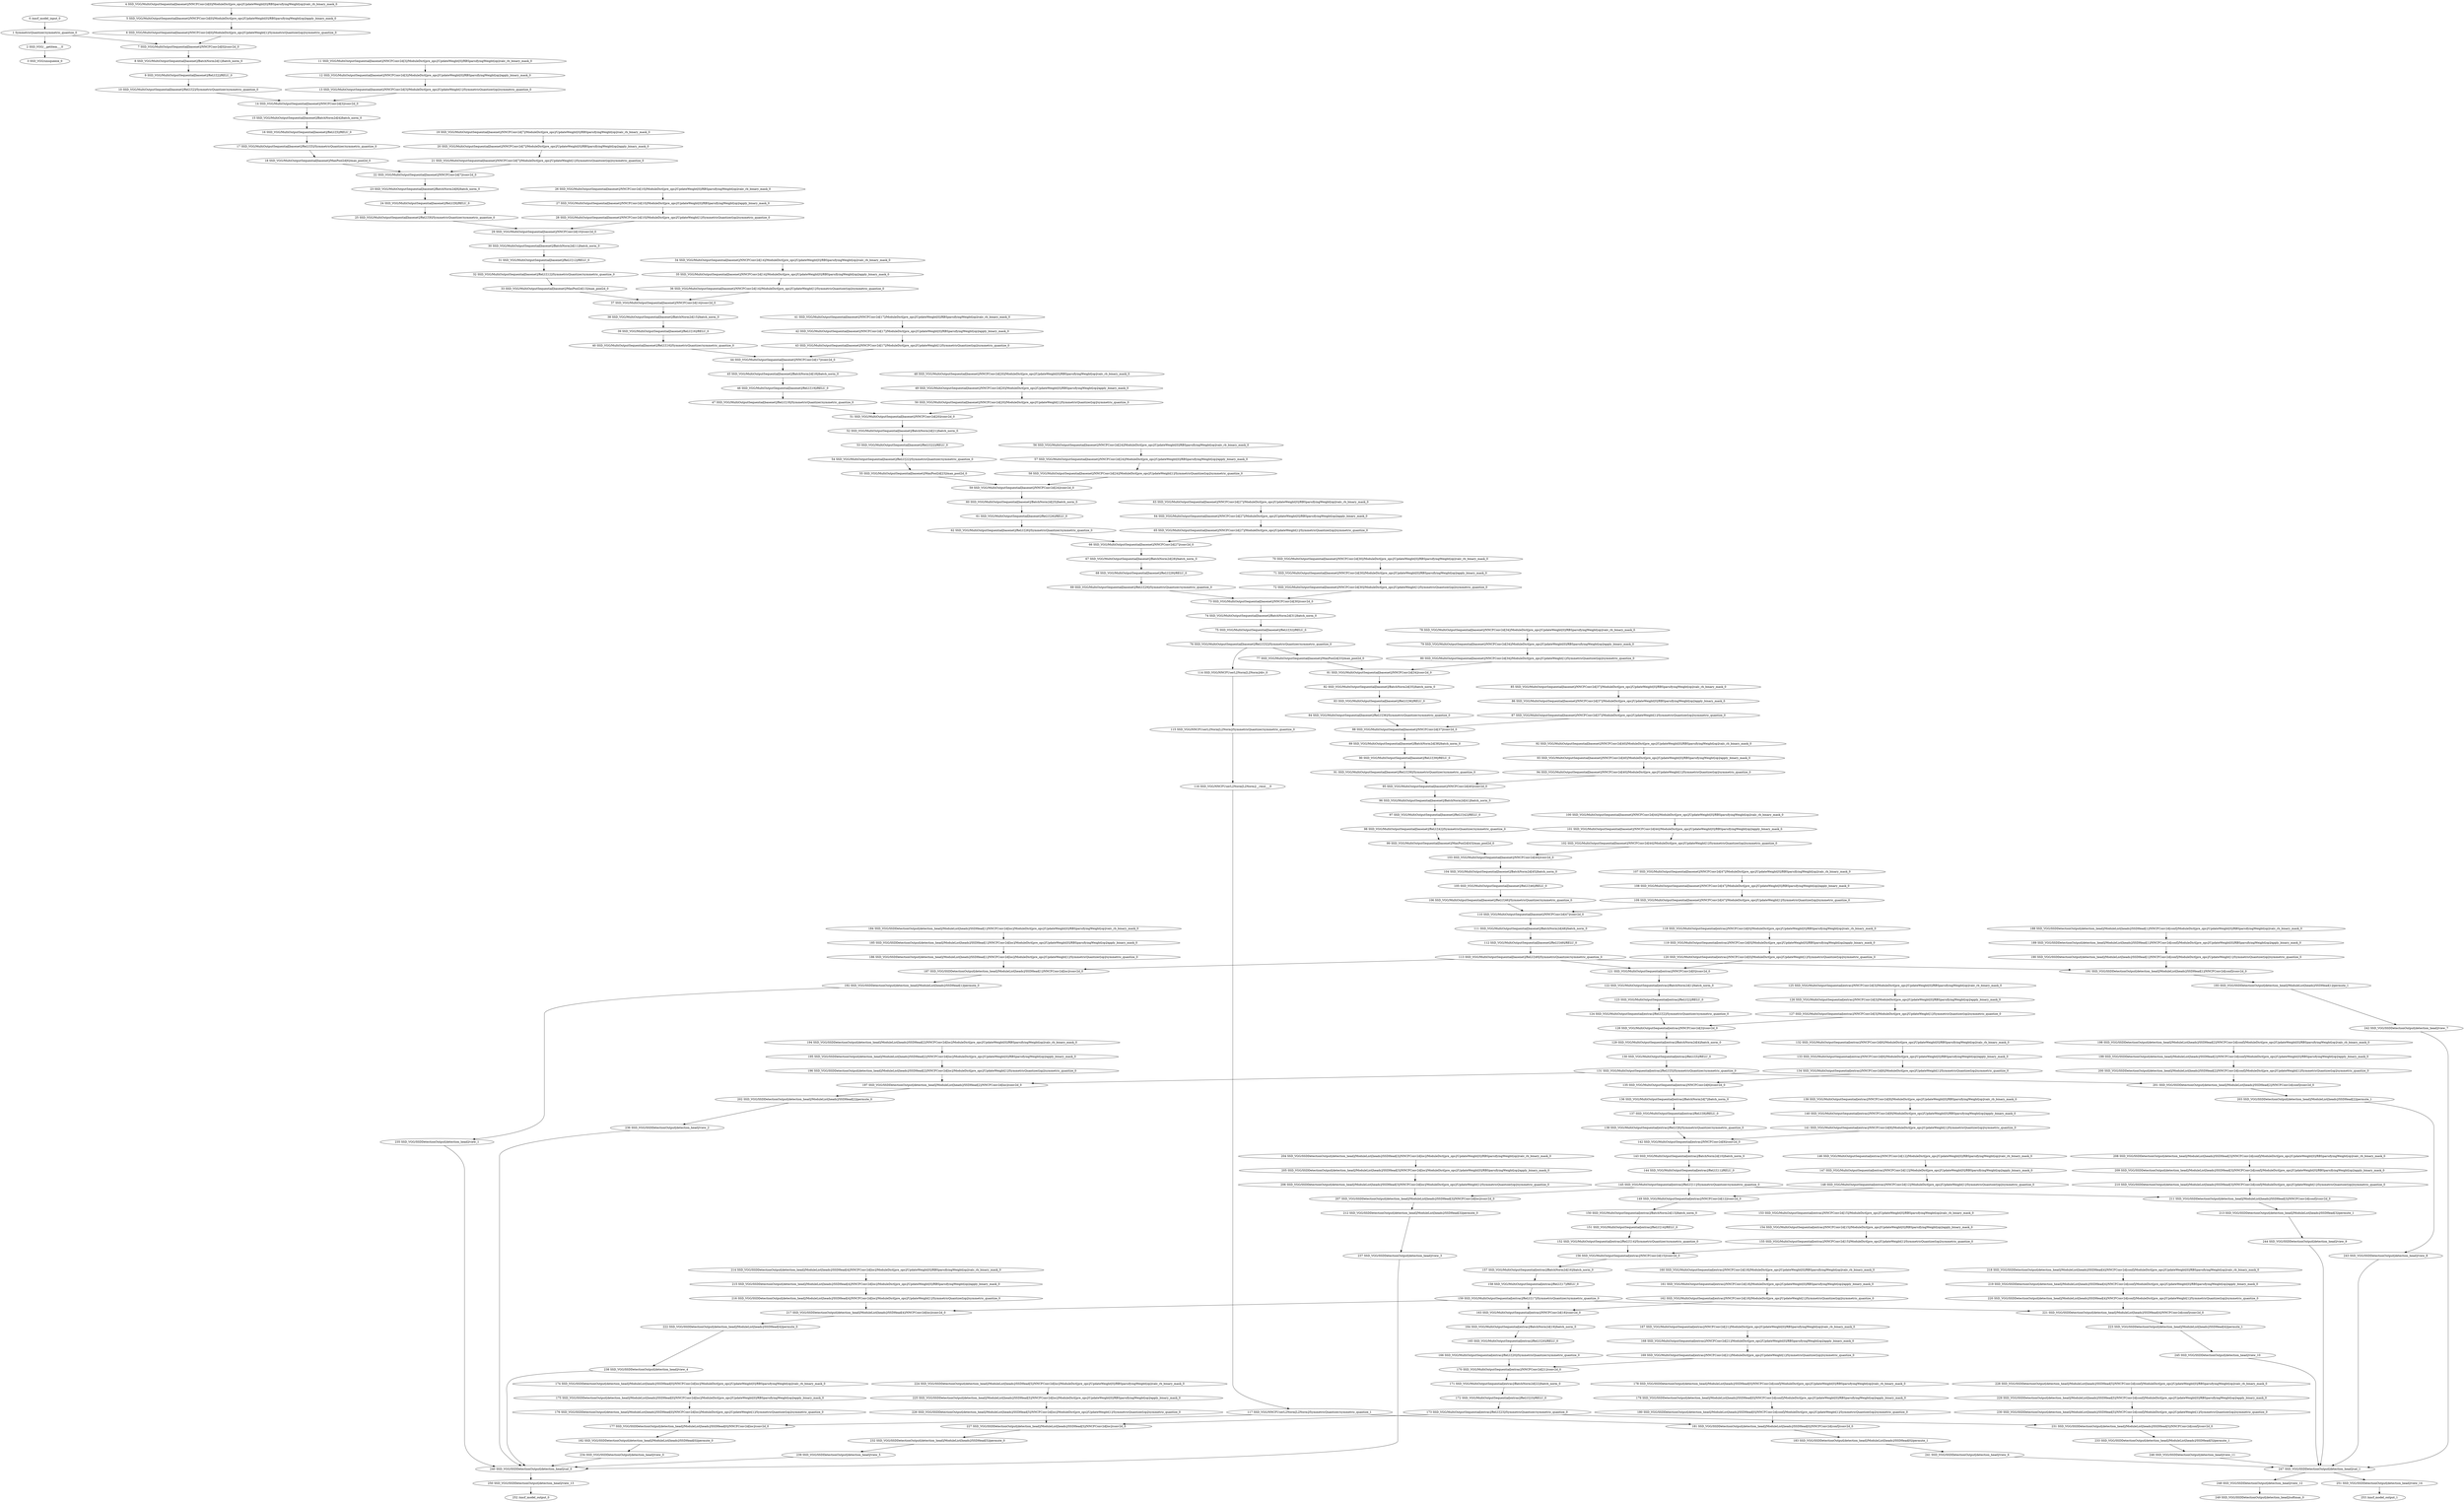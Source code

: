 strict digraph  {
"0 /nncf_model_input_0" [id=0, type=nncf_model_input];
"1 SymmetricQuantizer/symmetric_quantize_0" [id=1, type=symmetric_quantize];
"2 SSD_VGG/__getitem___0" [id=2, type=__getitem__];
"3 SSD_VGG/unsqueeze_0" [id=3, type=unsqueeze];
"4 SSD_VGG/MultiOutputSequential[basenet]/NNCFConv2d[0]/ModuleDict[pre_ops]/UpdateWeight[0]/RBSparsifyingWeight[op]/calc_rb_binary_mask_0" [id=4, type=calc_rb_binary_mask];
"5 SSD_VGG/MultiOutputSequential[basenet]/NNCFConv2d[0]/ModuleDict[pre_ops]/UpdateWeight[0]/RBSparsifyingWeight[op]/apply_binary_mask_0" [id=5, type=apply_binary_mask];
"6 SSD_VGG/MultiOutputSequential[basenet]/NNCFConv2d[0]/ModuleDict[pre_ops]/UpdateWeight[1]/SymmetricQuantizer[op]/symmetric_quantize_0" [id=6, type=symmetric_quantize];
"7 SSD_VGG/MultiOutputSequential[basenet]/NNCFConv2d[0]/conv2d_0" [id=7, type=conv2d];
"8 SSD_VGG/MultiOutputSequential[basenet]/BatchNorm2d[1]/batch_norm_0" [id=8, type=batch_norm];
"9 SSD_VGG/MultiOutputSequential[basenet]/ReLU[2]/RELU_0" [id=9, type=RELU];
"10 SSD_VGG/MultiOutputSequential[basenet]/ReLU[2]/SymmetricQuantizer/symmetric_quantize_0" [id=10, type=symmetric_quantize];
"11 SSD_VGG/MultiOutputSequential[basenet]/NNCFConv2d[3]/ModuleDict[pre_ops]/UpdateWeight[0]/RBSparsifyingWeight[op]/calc_rb_binary_mask_0" [id=11, type=calc_rb_binary_mask];
"12 SSD_VGG/MultiOutputSequential[basenet]/NNCFConv2d[3]/ModuleDict[pre_ops]/UpdateWeight[0]/RBSparsifyingWeight[op]/apply_binary_mask_0" [id=12, type=apply_binary_mask];
"13 SSD_VGG/MultiOutputSequential[basenet]/NNCFConv2d[3]/ModuleDict[pre_ops]/UpdateWeight[1]/SymmetricQuantizer[op]/symmetric_quantize_0" [id=13, type=symmetric_quantize];
"14 SSD_VGG/MultiOutputSequential[basenet]/NNCFConv2d[3]/conv2d_0" [id=14, type=conv2d];
"15 SSD_VGG/MultiOutputSequential[basenet]/BatchNorm2d[4]/batch_norm_0" [id=15, type=batch_norm];
"16 SSD_VGG/MultiOutputSequential[basenet]/ReLU[5]/RELU_0" [id=16, type=RELU];
"17 SSD_VGG/MultiOutputSequential[basenet]/ReLU[5]/SymmetricQuantizer/symmetric_quantize_0" [id=17, type=symmetric_quantize];
"18 SSD_VGG/MultiOutputSequential[basenet]/MaxPool2d[6]/max_pool2d_0" [id=18, type=max_pool2d];
"19 SSD_VGG/MultiOutputSequential[basenet]/NNCFConv2d[7]/ModuleDict[pre_ops]/UpdateWeight[0]/RBSparsifyingWeight[op]/calc_rb_binary_mask_0" [id=19, type=calc_rb_binary_mask];
"20 SSD_VGG/MultiOutputSequential[basenet]/NNCFConv2d[7]/ModuleDict[pre_ops]/UpdateWeight[0]/RBSparsifyingWeight[op]/apply_binary_mask_0" [id=20, type=apply_binary_mask];
"21 SSD_VGG/MultiOutputSequential[basenet]/NNCFConv2d[7]/ModuleDict[pre_ops]/UpdateWeight[1]/SymmetricQuantizer[op]/symmetric_quantize_0" [id=21, type=symmetric_quantize];
"22 SSD_VGG/MultiOutputSequential[basenet]/NNCFConv2d[7]/conv2d_0" [id=22, type=conv2d];
"23 SSD_VGG/MultiOutputSequential[basenet]/BatchNorm2d[8]/batch_norm_0" [id=23, type=batch_norm];
"24 SSD_VGG/MultiOutputSequential[basenet]/ReLU[9]/RELU_0" [id=24, type=RELU];
"25 SSD_VGG/MultiOutputSequential[basenet]/ReLU[9]/SymmetricQuantizer/symmetric_quantize_0" [id=25, type=symmetric_quantize];
"26 SSD_VGG/MultiOutputSequential[basenet]/NNCFConv2d[10]/ModuleDict[pre_ops]/UpdateWeight[0]/RBSparsifyingWeight[op]/calc_rb_binary_mask_0" [id=26, type=calc_rb_binary_mask];
"27 SSD_VGG/MultiOutputSequential[basenet]/NNCFConv2d[10]/ModuleDict[pre_ops]/UpdateWeight[0]/RBSparsifyingWeight[op]/apply_binary_mask_0" [id=27, type=apply_binary_mask];
"28 SSD_VGG/MultiOutputSequential[basenet]/NNCFConv2d[10]/ModuleDict[pre_ops]/UpdateWeight[1]/SymmetricQuantizer[op]/symmetric_quantize_0" [id=28, type=symmetric_quantize];
"29 SSD_VGG/MultiOutputSequential[basenet]/NNCFConv2d[10]/conv2d_0" [id=29, type=conv2d];
"30 SSD_VGG/MultiOutputSequential[basenet]/BatchNorm2d[11]/batch_norm_0" [id=30, type=batch_norm];
"31 SSD_VGG/MultiOutputSequential[basenet]/ReLU[12]/RELU_0" [id=31, type=RELU];
"32 SSD_VGG/MultiOutputSequential[basenet]/ReLU[12]/SymmetricQuantizer/symmetric_quantize_0" [id=32, type=symmetric_quantize];
"33 SSD_VGG/MultiOutputSequential[basenet]/MaxPool2d[13]/max_pool2d_0" [id=33, type=max_pool2d];
"34 SSD_VGG/MultiOutputSequential[basenet]/NNCFConv2d[14]/ModuleDict[pre_ops]/UpdateWeight[0]/RBSparsifyingWeight[op]/calc_rb_binary_mask_0" [id=34, type=calc_rb_binary_mask];
"35 SSD_VGG/MultiOutputSequential[basenet]/NNCFConv2d[14]/ModuleDict[pre_ops]/UpdateWeight[0]/RBSparsifyingWeight[op]/apply_binary_mask_0" [id=35, type=apply_binary_mask];
"36 SSD_VGG/MultiOutputSequential[basenet]/NNCFConv2d[14]/ModuleDict[pre_ops]/UpdateWeight[1]/SymmetricQuantizer[op]/symmetric_quantize_0" [id=36, type=symmetric_quantize];
"37 SSD_VGG/MultiOutputSequential[basenet]/NNCFConv2d[14]/conv2d_0" [id=37, type=conv2d];
"38 SSD_VGG/MultiOutputSequential[basenet]/BatchNorm2d[15]/batch_norm_0" [id=38, type=batch_norm];
"39 SSD_VGG/MultiOutputSequential[basenet]/ReLU[16]/RELU_0" [id=39, type=RELU];
"40 SSD_VGG/MultiOutputSequential[basenet]/ReLU[16]/SymmetricQuantizer/symmetric_quantize_0" [id=40, type=symmetric_quantize];
"41 SSD_VGG/MultiOutputSequential[basenet]/NNCFConv2d[17]/ModuleDict[pre_ops]/UpdateWeight[0]/RBSparsifyingWeight[op]/calc_rb_binary_mask_0" [id=41, type=calc_rb_binary_mask];
"42 SSD_VGG/MultiOutputSequential[basenet]/NNCFConv2d[17]/ModuleDict[pre_ops]/UpdateWeight[0]/RBSparsifyingWeight[op]/apply_binary_mask_0" [id=42, type=apply_binary_mask];
"43 SSD_VGG/MultiOutputSequential[basenet]/NNCFConv2d[17]/ModuleDict[pre_ops]/UpdateWeight[1]/SymmetricQuantizer[op]/symmetric_quantize_0" [id=43, type=symmetric_quantize];
"44 SSD_VGG/MultiOutputSequential[basenet]/NNCFConv2d[17]/conv2d_0" [id=44, type=conv2d];
"45 SSD_VGG/MultiOutputSequential[basenet]/BatchNorm2d[18]/batch_norm_0" [id=45, type=batch_norm];
"46 SSD_VGG/MultiOutputSequential[basenet]/ReLU[19]/RELU_0" [id=46, type=RELU];
"47 SSD_VGG/MultiOutputSequential[basenet]/ReLU[19]/SymmetricQuantizer/symmetric_quantize_0" [id=47, type=symmetric_quantize];
"48 SSD_VGG/MultiOutputSequential[basenet]/NNCFConv2d[20]/ModuleDict[pre_ops]/UpdateWeight[0]/RBSparsifyingWeight[op]/calc_rb_binary_mask_0" [id=48, type=calc_rb_binary_mask];
"49 SSD_VGG/MultiOutputSequential[basenet]/NNCFConv2d[20]/ModuleDict[pre_ops]/UpdateWeight[0]/RBSparsifyingWeight[op]/apply_binary_mask_0" [id=49, type=apply_binary_mask];
"50 SSD_VGG/MultiOutputSequential[basenet]/NNCFConv2d[20]/ModuleDict[pre_ops]/UpdateWeight[1]/SymmetricQuantizer[op]/symmetric_quantize_0" [id=50, type=symmetric_quantize];
"51 SSD_VGG/MultiOutputSequential[basenet]/NNCFConv2d[20]/conv2d_0" [id=51, type=conv2d];
"52 SSD_VGG/MultiOutputSequential[basenet]/BatchNorm2d[21]/batch_norm_0" [id=52, type=batch_norm];
"53 SSD_VGG/MultiOutputSequential[basenet]/ReLU[22]/RELU_0" [id=53, type=RELU];
"54 SSD_VGG/MultiOutputSequential[basenet]/ReLU[22]/SymmetricQuantizer/symmetric_quantize_0" [id=54, type=symmetric_quantize];
"55 SSD_VGG/MultiOutputSequential[basenet]/MaxPool2d[23]/max_pool2d_0" [id=55, type=max_pool2d];
"56 SSD_VGG/MultiOutputSequential[basenet]/NNCFConv2d[24]/ModuleDict[pre_ops]/UpdateWeight[0]/RBSparsifyingWeight[op]/calc_rb_binary_mask_0" [id=56, type=calc_rb_binary_mask];
"57 SSD_VGG/MultiOutputSequential[basenet]/NNCFConv2d[24]/ModuleDict[pre_ops]/UpdateWeight[0]/RBSparsifyingWeight[op]/apply_binary_mask_0" [id=57, type=apply_binary_mask];
"58 SSD_VGG/MultiOutputSequential[basenet]/NNCFConv2d[24]/ModuleDict[pre_ops]/UpdateWeight[1]/SymmetricQuantizer[op]/symmetric_quantize_0" [id=58, type=symmetric_quantize];
"59 SSD_VGG/MultiOutputSequential[basenet]/NNCFConv2d[24]/conv2d_0" [id=59, type=conv2d];
"60 SSD_VGG/MultiOutputSequential[basenet]/BatchNorm2d[25]/batch_norm_0" [id=60, type=batch_norm];
"61 SSD_VGG/MultiOutputSequential[basenet]/ReLU[26]/RELU_0" [id=61, type=RELU];
"62 SSD_VGG/MultiOutputSequential[basenet]/ReLU[26]/SymmetricQuantizer/symmetric_quantize_0" [id=62, type=symmetric_quantize];
"63 SSD_VGG/MultiOutputSequential[basenet]/NNCFConv2d[27]/ModuleDict[pre_ops]/UpdateWeight[0]/RBSparsifyingWeight[op]/calc_rb_binary_mask_0" [id=63, type=calc_rb_binary_mask];
"64 SSD_VGG/MultiOutputSequential[basenet]/NNCFConv2d[27]/ModuleDict[pre_ops]/UpdateWeight[0]/RBSparsifyingWeight[op]/apply_binary_mask_0" [id=64, type=apply_binary_mask];
"65 SSD_VGG/MultiOutputSequential[basenet]/NNCFConv2d[27]/ModuleDict[pre_ops]/UpdateWeight[1]/SymmetricQuantizer[op]/symmetric_quantize_0" [id=65, type=symmetric_quantize];
"66 SSD_VGG/MultiOutputSequential[basenet]/NNCFConv2d[27]/conv2d_0" [id=66, type=conv2d];
"67 SSD_VGG/MultiOutputSequential[basenet]/BatchNorm2d[28]/batch_norm_0" [id=67, type=batch_norm];
"68 SSD_VGG/MultiOutputSequential[basenet]/ReLU[29]/RELU_0" [id=68, type=RELU];
"69 SSD_VGG/MultiOutputSequential[basenet]/ReLU[29]/SymmetricQuantizer/symmetric_quantize_0" [id=69, type=symmetric_quantize];
"70 SSD_VGG/MultiOutputSequential[basenet]/NNCFConv2d[30]/ModuleDict[pre_ops]/UpdateWeight[0]/RBSparsifyingWeight[op]/calc_rb_binary_mask_0" [id=70, type=calc_rb_binary_mask];
"71 SSD_VGG/MultiOutputSequential[basenet]/NNCFConv2d[30]/ModuleDict[pre_ops]/UpdateWeight[0]/RBSparsifyingWeight[op]/apply_binary_mask_0" [id=71, type=apply_binary_mask];
"72 SSD_VGG/MultiOutputSequential[basenet]/NNCFConv2d[30]/ModuleDict[pre_ops]/UpdateWeight[1]/SymmetricQuantizer[op]/symmetric_quantize_0" [id=72, type=symmetric_quantize];
"73 SSD_VGG/MultiOutputSequential[basenet]/NNCFConv2d[30]/conv2d_0" [id=73, type=conv2d];
"74 SSD_VGG/MultiOutputSequential[basenet]/BatchNorm2d[31]/batch_norm_0" [id=74, type=batch_norm];
"75 SSD_VGG/MultiOutputSequential[basenet]/ReLU[32]/RELU_0" [id=75, type=RELU];
"76 SSD_VGG/MultiOutputSequential[basenet]/ReLU[32]/SymmetricQuantizer/symmetric_quantize_0" [id=76, type=symmetric_quantize];
"77 SSD_VGG/MultiOutputSequential[basenet]/MaxPool2d[33]/max_pool2d_0" [id=77, type=max_pool2d];
"78 SSD_VGG/MultiOutputSequential[basenet]/NNCFConv2d[34]/ModuleDict[pre_ops]/UpdateWeight[0]/RBSparsifyingWeight[op]/calc_rb_binary_mask_0" [id=78, type=calc_rb_binary_mask];
"79 SSD_VGG/MultiOutputSequential[basenet]/NNCFConv2d[34]/ModuleDict[pre_ops]/UpdateWeight[0]/RBSparsifyingWeight[op]/apply_binary_mask_0" [id=79, type=apply_binary_mask];
"80 SSD_VGG/MultiOutputSequential[basenet]/NNCFConv2d[34]/ModuleDict[pre_ops]/UpdateWeight[1]/SymmetricQuantizer[op]/symmetric_quantize_0" [id=80, type=symmetric_quantize];
"81 SSD_VGG/MultiOutputSequential[basenet]/NNCFConv2d[34]/conv2d_0" [id=81, type=conv2d];
"82 SSD_VGG/MultiOutputSequential[basenet]/BatchNorm2d[35]/batch_norm_0" [id=82, type=batch_norm];
"83 SSD_VGG/MultiOutputSequential[basenet]/ReLU[36]/RELU_0" [id=83, type=RELU];
"84 SSD_VGG/MultiOutputSequential[basenet]/ReLU[36]/SymmetricQuantizer/symmetric_quantize_0" [id=84, type=symmetric_quantize];
"85 SSD_VGG/MultiOutputSequential[basenet]/NNCFConv2d[37]/ModuleDict[pre_ops]/UpdateWeight[0]/RBSparsifyingWeight[op]/calc_rb_binary_mask_0" [id=85, type=calc_rb_binary_mask];
"86 SSD_VGG/MultiOutputSequential[basenet]/NNCFConv2d[37]/ModuleDict[pre_ops]/UpdateWeight[0]/RBSparsifyingWeight[op]/apply_binary_mask_0" [id=86, type=apply_binary_mask];
"87 SSD_VGG/MultiOutputSequential[basenet]/NNCFConv2d[37]/ModuleDict[pre_ops]/UpdateWeight[1]/SymmetricQuantizer[op]/symmetric_quantize_0" [id=87, type=symmetric_quantize];
"88 SSD_VGG/MultiOutputSequential[basenet]/NNCFConv2d[37]/conv2d_0" [id=88, type=conv2d];
"89 SSD_VGG/MultiOutputSequential[basenet]/BatchNorm2d[38]/batch_norm_0" [id=89, type=batch_norm];
"90 SSD_VGG/MultiOutputSequential[basenet]/ReLU[39]/RELU_0" [id=90, type=RELU];
"91 SSD_VGG/MultiOutputSequential[basenet]/ReLU[39]/SymmetricQuantizer/symmetric_quantize_0" [id=91, type=symmetric_quantize];
"92 SSD_VGG/MultiOutputSequential[basenet]/NNCFConv2d[40]/ModuleDict[pre_ops]/UpdateWeight[0]/RBSparsifyingWeight[op]/calc_rb_binary_mask_0" [id=92, type=calc_rb_binary_mask];
"93 SSD_VGG/MultiOutputSequential[basenet]/NNCFConv2d[40]/ModuleDict[pre_ops]/UpdateWeight[0]/RBSparsifyingWeight[op]/apply_binary_mask_0" [id=93, type=apply_binary_mask];
"94 SSD_VGG/MultiOutputSequential[basenet]/NNCFConv2d[40]/ModuleDict[pre_ops]/UpdateWeight[1]/SymmetricQuantizer[op]/symmetric_quantize_0" [id=94, type=symmetric_quantize];
"95 SSD_VGG/MultiOutputSequential[basenet]/NNCFConv2d[40]/conv2d_0" [id=95, type=conv2d];
"96 SSD_VGG/MultiOutputSequential[basenet]/BatchNorm2d[41]/batch_norm_0" [id=96, type=batch_norm];
"97 SSD_VGG/MultiOutputSequential[basenet]/ReLU[42]/RELU_0" [id=97, type=RELU];
"98 SSD_VGG/MultiOutputSequential[basenet]/ReLU[42]/SymmetricQuantizer/symmetric_quantize_0" [id=98, type=symmetric_quantize];
"99 SSD_VGG/MultiOutputSequential[basenet]/MaxPool2d[43]/max_pool2d_0" [id=99, type=max_pool2d];
"100 SSD_VGG/MultiOutputSequential[basenet]/NNCFConv2d[44]/ModuleDict[pre_ops]/UpdateWeight[0]/RBSparsifyingWeight[op]/calc_rb_binary_mask_0" [id=100, type=calc_rb_binary_mask];
"101 SSD_VGG/MultiOutputSequential[basenet]/NNCFConv2d[44]/ModuleDict[pre_ops]/UpdateWeight[0]/RBSparsifyingWeight[op]/apply_binary_mask_0" [id=101, type=apply_binary_mask];
"102 SSD_VGG/MultiOutputSequential[basenet]/NNCFConv2d[44]/ModuleDict[pre_ops]/UpdateWeight[1]/SymmetricQuantizer[op]/symmetric_quantize_0" [id=102, type=symmetric_quantize];
"103 SSD_VGG/MultiOutputSequential[basenet]/NNCFConv2d[44]/conv2d_0" [id=103, type=conv2d];
"104 SSD_VGG/MultiOutputSequential[basenet]/BatchNorm2d[45]/batch_norm_0" [id=104, type=batch_norm];
"105 SSD_VGG/MultiOutputSequential[basenet]/ReLU[46]/RELU_0" [id=105, type=RELU];
"106 SSD_VGG/MultiOutputSequential[basenet]/ReLU[46]/SymmetricQuantizer/symmetric_quantize_0" [id=106, type=symmetric_quantize];
"107 SSD_VGG/MultiOutputSequential[basenet]/NNCFConv2d[47]/ModuleDict[pre_ops]/UpdateWeight[0]/RBSparsifyingWeight[op]/calc_rb_binary_mask_0" [id=107, type=calc_rb_binary_mask];
"108 SSD_VGG/MultiOutputSequential[basenet]/NNCFConv2d[47]/ModuleDict[pre_ops]/UpdateWeight[0]/RBSparsifyingWeight[op]/apply_binary_mask_0" [id=108, type=apply_binary_mask];
"109 SSD_VGG/MultiOutputSequential[basenet]/NNCFConv2d[47]/ModuleDict[pre_ops]/UpdateWeight[1]/SymmetricQuantizer[op]/symmetric_quantize_0" [id=109, type=symmetric_quantize];
"110 SSD_VGG/MultiOutputSequential[basenet]/NNCFConv2d[47]/conv2d_0" [id=110, type=conv2d];
"111 SSD_VGG/MultiOutputSequential[basenet]/BatchNorm2d[48]/batch_norm_0" [id=111, type=batch_norm];
"112 SSD_VGG/MultiOutputSequential[basenet]/ReLU[49]/RELU_0" [id=112, type=RELU];
"113 SSD_VGG/MultiOutputSequential[basenet]/ReLU[49]/SymmetricQuantizer/symmetric_quantize_0" [id=113, type=symmetric_quantize];
"114 SSD_VGG/NNCFUserL2Norm[L2Norm]/div_0" [id=114, type=div];
"115 SSD_VGG/NNCFUserL2Norm[L2Norm]/SymmetricQuantizer/symmetric_quantize_0" [id=115, type=symmetric_quantize];
"116 SSD_VGG/NNCFUserL2Norm[L2Norm]/__rmul___0" [id=116, type=__rmul__];
"117 SSD_VGG/NNCFUserL2Norm[L2Norm]/SymmetricQuantizer/symmetric_quantize_1" [id=117, type=symmetric_quantize];
"118 SSD_VGG/MultiOutputSequential[extras]/NNCFConv2d[0]/ModuleDict[pre_ops]/UpdateWeight[0]/RBSparsifyingWeight[op]/calc_rb_binary_mask_0" [id=118, type=calc_rb_binary_mask];
"119 SSD_VGG/MultiOutputSequential[extras]/NNCFConv2d[0]/ModuleDict[pre_ops]/UpdateWeight[0]/RBSparsifyingWeight[op]/apply_binary_mask_0" [id=119, type=apply_binary_mask];
"120 SSD_VGG/MultiOutputSequential[extras]/NNCFConv2d[0]/ModuleDict[pre_ops]/UpdateWeight[1]/SymmetricQuantizer[op]/symmetric_quantize_0" [id=120, type=symmetric_quantize];
"121 SSD_VGG/MultiOutputSequential[extras]/NNCFConv2d[0]/conv2d_0" [id=121, type=conv2d];
"122 SSD_VGG/MultiOutputSequential[extras]/BatchNorm2d[1]/batch_norm_0" [id=122, type=batch_norm];
"123 SSD_VGG/MultiOutputSequential[extras]/ReLU[2]/RELU_0" [id=123, type=RELU];
"124 SSD_VGG/MultiOutputSequential[extras]/ReLU[2]/SymmetricQuantizer/symmetric_quantize_0" [id=124, type=symmetric_quantize];
"125 SSD_VGG/MultiOutputSequential[extras]/NNCFConv2d[3]/ModuleDict[pre_ops]/UpdateWeight[0]/RBSparsifyingWeight[op]/calc_rb_binary_mask_0" [id=125, type=calc_rb_binary_mask];
"126 SSD_VGG/MultiOutputSequential[extras]/NNCFConv2d[3]/ModuleDict[pre_ops]/UpdateWeight[0]/RBSparsifyingWeight[op]/apply_binary_mask_0" [id=126, type=apply_binary_mask];
"127 SSD_VGG/MultiOutputSequential[extras]/NNCFConv2d[3]/ModuleDict[pre_ops]/UpdateWeight[1]/SymmetricQuantizer[op]/symmetric_quantize_0" [id=127, type=symmetric_quantize];
"128 SSD_VGG/MultiOutputSequential[extras]/NNCFConv2d[3]/conv2d_0" [id=128, type=conv2d];
"129 SSD_VGG/MultiOutputSequential[extras]/BatchNorm2d[4]/batch_norm_0" [id=129, type=batch_norm];
"130 SSD_VGG/MultiOutputSequential[extras]/ReLU[5]/RELU_0" [id=130, type=RELU];
"131 SSD_VGG/MultiOutputSequential[extras]/ReLU[5]/SymmetricQuantizer/symmetric_quantize_0" [id=131, type=symmetric_quantize];
"132 SSD_VGG/MultiOutputSequential[extras]/NNCFConv2d[6]/ModuleDict[pre_ops]/UpdateWeight[0]/RBSparsifyingWeight[op]/calc_rb_binary_mask_0" [id=132, type=calc_rb_binary_mask];
"133 SSD_VGG/MultiOutputSequential[extras]/NNCFConv2d[6]/ModuleDict[pre_ops]/UpdateWeight[0]/RBSparsifyingWeight[op]/apply_binary_mask_0" [id=133, type=apply_binary_mask];
"134 SSD_VGG/MultiOutputSequential[extras]/NNCFConv2d[6]/ModuleDict[pre_ops]/UpdateWeight[1]/SymmetricQuantizer[op]/symmetric_quantize_0" [id=134, type=symmetric_quantize];
"135 SSD_VGG/MultiOutputSequential[extras]/NNCFConv2d[6]/conv2d_0" [id=135, type=conv2d];
"136 SSD_VGG/MultiOutputSequential[extras]/BatchNorm2d[7]/batch_norm_0" [id=136, type=batch_norm];
"137 SSD_VGG/MultiOutputSequential[extras]/ReLU[8]/RELU_0" [id=137, type=RELU];
"138 SSD_VGG/MultiOutputSequential[extras]/ReLU[8]/SymmetricQuantizer/symmetric_quantize_0" [id=138, type=symmetric_quantize];
"139 SSD_VGG/MultiOutputSequential[extras]/NNCFConv2d[9]/ModuleDict[pre_ops]/UpdateWeight[0]/RBSparsifyingWeight[op]/calc_rb_binary_mask_0" [id=139, type=calc_rb_binary_mask];
"140 SSD_VGG/MultiOutputSequential[extras]/NNCFConv2d[9]/ModuleDict[pre_ops]/UpdateWeight[0]/RBSparsifyingWeight[op]/apply_binary_mask_0" [id=140, type=apply_binary_mask];
"141 SSD_VGG/MultiOutputSequential[extras]/NNCFConv2d[9]/ModuleDict[pre_ops]/UpdateWeight[1]/SymmetricQuantizer[op]/symmetric_quantize_0" [id=141, type=symmetric_quantize];
"142 SSD_VGG/MultiOutputSequential[extras]/NNCFConv2d[9]/conv2d_0" [id=142, type=conv2d];
"143 SSD_VGG/MultiOutputSequential[extras]/BatchNorm2d[10]/batch_norm_0" [id=143, type=batch_norm];
"144 SSD_VGG/MultiOutputSequential[extras]/ReLU[11]/RELU_0" [id=144, type=RELU];
"145 SSD_VGG/MultiOutputSequential[extras]/ReLU[11]/SymmetricQuantizer/symmetric_quantize_0" [id=145, type=symmetric_quantize];
"146 SSD_VGG/MultiOutputSequential[extras]/NNCFConv2d[12]/ModuleDict[pre_ops]/UpdateWeight[0]/RBSparsifyingWeight[op]/calc_rb_binary_mask_0" [id=146, type=calc_rb_binary_mask];
"147 SSD_VGG/MultiOutputSequential[extras]/NNCFConv2d[12]/ModuleDict[pre_ops]/UpdateWeight[0]/RBSparsifyingWeight[op]/apply_binary_mask_0" [id=147, type=apply_binary_mask];
"148 SSD_VGG/MultiOutputSequential[extras]/NNCFConv2d[12]/ModuleDict[pre_ops]/UpdateWeight[1]/SymmetricQuantizer[op]/symmetric_quantize_0" [id=148, type=symmetric_quantize];
"149 SSD_VGG/MultiOutputSequential[extras]/NNCFConv2d[12]/conv2d_0" [id=149, type=conv2d];
"150 SSD_VGG/MultiOutputSequential[extras]/BatchNorm2d[13]/batch_norm_0" [id=150, type=batch_norm];
"151 SSD_VGG/MultiOutputSequential[extras]/ReLU[14]/RELU_0" [id=151, type=RELU];
"152 SSD_VGG/MultiOutputSequential[extras]/ReLU[14]/SymmetricQuantizer/symmetric_quantize_0" [id=152, type=symmetric_quantize];
"153 SSD_VGG/MultiOutputSequential[extras]/NNCFConv2d[15]/ModuleDict[pre_ops]/UpdateWeight[0]/RBSparsifyingWeight[op]/calc_rb_binary_mask_0" [id=153, type=calc_rb_binary_mask];
"154 SSD_VGG/MultiOutputSequential[extras]/NNCFConv2d[15]/ModuleDict[pre_ops]/UpdateWeight[0]/RBSparsifyingWeight[op]/apply_binary_mask_0" [id=154, type=apply_binary_mask];
"155 SSD_VGG/MultiOutputSequential[extras]/NNCFConv2d[15]/ModuleDict[pre_ops]/UpdateWeight[1]/SymmetricQuantizer[op]/symmetric_quantize_0" [id=155, type=symmetric_quantize];
"156 SSD_VGG/MultiOutputSequential[extras]/NNCFConv2d[15]/conv2d_0" [id=156, type=conv2d];
"157 SSD_VGG/MultiOutputSequential[extras]/BatchNorm2d[16]/batch_norm_0" [id=157, type=batch_norm];
"158 SSD_VGG/MultiOutputSequential[extras]/ReLU[17]/RELU_0" [id=158, type=RELU];
"159 SSD_VGG/MultiOutputSequential[extras]/ReLU[17]/SymmetricQuantizer/symmetric_quantize_0" [id=159, type=symmetric_quantize];
"160 SSD_VGG/MultiOutputSequential[extras]/NNCFConv2d[18]/ModuleDict[pre_ops]/UpdateWeight[0]/RBSparsifyingWeight[op]/calc_rb_binary_mask_0" [id=160, type=calc_rb_binary_mask];
"161 SSD_VGG/MultiOutputSequential[extras]/NNCFConv2d[18]/ModuleDict[pre_ops]/UpdateWeight[0]/RBSparsifyingWeight[op]/apply_binary_mask_0" [id=161, type=apply_binary_mask];
"162 SSD_VGG/MultiOutputSequential[extras]/NNCFConv2d[18]/ModuleDict[pre_ops]/UpdateWeight[1]/SymmetricQuantizer[op]/symmetric_quantize_0" [id=162, type=symmetric_quantize];
"163 SSD_VGG/MultiOutputSequential[extras]/NNCFConv2d[18]/conv2d_0" [id=163, type=conv2d];
"164 SSD_VGG/MultiOutputSequential[extras]/BatchNorm2d[19]/batch_norm_0" [id=164, type=batch_norm];
"165 SSD_VGG/MultiOutputSequential[extras]/ReLU[20]/RELU_0" [id=165, type=RELU];
"166 SSD_VGG/MultiOutputSequential[extras]/ReLU[20]/SymmetricQuantizer/symmetric_quantize_0" [id=166, type=symmetric_quantize];
"167 SSD_VGG/MultiOutputSequential[extras]/NNCFConv2d[21]/ModuleDict[pre_ops]/UpdateWeight[0]/RBSparsifyingWeight[op]/calc_rb_binary_mask_0" [id=167, type=calc_rb_binary_mask];
"168 SSD_VGG/MultiOutputSequential[extras]/NNCFConv2d[21]/ModuleDict[pre_ops]/UpdateWeight[0]/RBSparsifyingWeight[op]/apply_binary_mask_0" [id=168, type=apply_binary_mask];
"169 SSD_VGG/MultiOutputSequential[extras]/NNCFConv2d[21]/ModuleDict[pre_ops]/UpdateWeight[1]/SymmetricQuantizer[op]/symmetric_quantize_0" [id=169, type=symmetric_quantize];
"170 SSD_VGG/MultiOutputSequential[extras]/NNCFConv2d[21]/conv2d_0" [id=170, type=conv2d];
"171 SSD_VGG/MultiOutputSequential[extras]/BatchNorm2d[22]/batch_norm_0" [id=171, type=batch_norm];
"172 SSD_VGG/MultiOutputSequential[extras]/ReLU[23]/RELU_0" [id=172, type=RELU];
"173 SSD_VGG/MultiOutputSequential[extras]/ReLU[23]/SymmetricQuantizer/symmetric_quantize_0" [id=173, type=symmetric_quantize];
"174 SSD_VGG/SSDDetectionOutput[detection_head]/ModuleList[heads]/SSDHead[0]/NNCFConv2d[loc]/ModuleDict[pre_ops]/UpdateWeight[0]/RBSparsifyingWeight[op]/calc_rb_binary_mask_0" [id=174, type=calc_rb_binary_mask];
"175 SSD_VGG/SSDDetectionOutput[detection_head]/ModuleList[heads]/SSDHead[0]/NNCFConv2d[loc]/ModuleDict[pre_ops]/UpdateWeight[0]/RBSparsifyingWeight[op]/apply_binary_mask_0" [id=175, type=apply_binary_mask];
"176 SSD_VGG/SSDDetectionOutput[detection_head]/ModuleList[heads]/SSDHead[0]/NNCFConv2d[loc]/ModuleDict[pre_ops]/UpdateWeight[1]/SymmetricQuantizer[op]/symmetric_quantize_0" [id=176, type=symmetric_quantize];
"177 SSD_VGG/SSDDetectionOutput[detection_head]/ModuleList[heads]/SSDHead[0]/NNCFConv2d[loc]/conv2d_0" [id=177, type=conv2d];
"178 SSD_VGG/SSDDetectionOutput[detection_head]/ModuleList[heads]/SSDHead[0]/NNCFConv2d[conf]/ModuleDict[pre_ops]/UpdateWeight[0]/RBSparsifyingWeight[op]/calc_rb_binary_mask_0" [id=178, type=calc_rb_binary_mask];
"179 SSD_VGG/SSDDetectionOutput[detection_head]/ModuleList[heads]/SSDHead[0]/NNCFConv2d[conf]/ModuleDict[pre_ops]/UpdateWeight[0]/RBSparsifyingWeight[op]/apply_binary_mask_0" [id=179, type=apply_binary_mask];
"180 SSD_VGG/SSDDetectionOutput[detection_head]/ModuleList[heads]/SSDHead[0]/NNCFConv2d[conf]/ModuleDict[pre_ops]/UpdateWeight[1]/SymmetricQuantizer[op]/symmetric_quantize_0" [id=180, type=symmetric_quantize];
"181 SSD_VGG/SSDDetectionOutput[detection_head]/ModuleList[heads]/SSDHead[0]/NNCFConv2d[conf]/conv2d_0" [id=181, type=conv2d];
"182 SSD_VGG/SSDDetectionOutput[detection_head]/ModuleList[heads]/SSDHead[0]/permute_0" [id=182, type=permute];
"183 SSD_VGG/SSDDetectionOutput[detection_head]/ModuleList[heads]/SSDHead[0]/permute_1" [id=183, type=permute];
"184 SSD_VGG/SSDDetectionOutput[detection_head]/ModuleList[heads]/SSDHead[1]/NNCFConv2d[loc]/ModuleDict[pre_ops]/UpdateWeight[0]/RBSparsifyingWeight[op]/calc_rb_binary_mask_0" [id=184, type=calc_rb_binary_mask];
"185 SSD_VGG/SSDDetectionOutput[detection_head]/ModuleList[heads]/SSDHead[1]/NNCFConv2d[loc]/ModuleDict[pre_ops]/UpdateWeight[0]/RBSparsifyingWeight[op]/apply_binary_mask_0" [id=185, type=apply_binary_mask];
"186 SSD_VGG/SSDDetectionOutput[detection_head]/ModuleList[heads]/SSDHead[1]/NNCFConv2d[loc]/ModuleDict[pre_ops]/UpdateWeight[1]/SymmetricQuantizer[op]/symmetric_quantize_0" [id=186, type=symmetric_quantize];
"187 SSD_VGG/SSDDetectionOutput[detection_head]/ModuleList[heads]/SSDHead[1]/NNCFConv2d[loc]/conv2d_0" [id=187, type=conv2d];
"188 SSD_VGG/SSDDetectionOutput[detection_head]/ModuleList[heads]/SSDHead[1]/NNCFConv2d[conf]/ModuleDict[pre_ops]/UpdateWeight[0]/RBSparsifyingWeight[op]/calc_rb_binary_mask_0" [id=188, type=calc_rb_binary_mask];
"189 SSD_VGG/SSDDetectionOutput[detection_head]/ModuleList[heads]/SSDHead[1]/NNCFConv2d[conf]/ModuleDict[pre_ops]/UpdateWeight[0]/RBSparsifyingWeight[op]/apply_binary_mask_0" [id=189, type=apply_binary_mask];
"190 SSD_VGG/SSDDetectionOutput[detection_head]/ModuleList[heads]/SSDHead[1]/NNCFConv2d[conf]/ModuleDict[pre_ops]/UpdateWeight[1]/SymmetricQuantizer[op]/symmetric_quantize_0" [id=190, type=symmetric_quantize];
"191 SSD_VGG/SSDDetectionOutput[detection_head]/ModuleList[heads]/SSDHead[1]/NNCFConv2d[conf]/conv2d_0" [id=191, type=conv2d];
"192 SSD_VGG/SSDDetectionOutput[detection_head]/ModuleList[heads]/SSDHead[1]/permute_0" [id=192, type=permute];
"193 SSD_VGG/SSDDetectionOutput[detection_head]/ModuleList[heads]/SSDHead[1]/permute_1" [id=193, type=permute];
"194 SSD_VGG/SSDDetectionOutput[detection_head]/ModuleList[heads]/SSDHead[2]/NNCFConv2d[loc]/ModuleDict[pre_ops]/UpdateWeight[0]/RBSparsifyingWeight[op]/calc_rb_binary_mask_0" [id=194, type=calc_rb_binary_mask];
"195 SSD_VGG/SSDDetectionOutput[detection_head]/ModuleList[heads]/SSDHead[2]/NNCFConv2d[loc]/ModuleDict[pre_ops]/UpdateWeight[0]/RBSparsifyingWeight[op]/apply_binary_mask_0" [id=195, type=apply_binary_mask];
"196 SSD_VGG/SSDDetectionOutput[detection_head]/ModuleList[heads]/SSDHead[2]/NNCFConv2d[loc]/ModuleDict[pre_ops]/UpdateWeight[1]/SymmetricQuantizer[op]/symmetric_quantize_0" [id=196, type=symmetric_quantize];
"197 SSD_VGG/SSDDetectionOutput[detection_head]/ModuleList[heads]/SSDHead[2]/NNCFConv2d[loc]/conv2d_0" [id=197, type=conv2d];
"198 SSD_VGG/SSDDetectionOutput[detection_head]/ModuleList[heads]/SSDHead[2]/NNCFConv2d[conf]/ModuleDict[pre_ops]/UpdateWeight[0]/RBSparsifyingWeight[op]/calc_rb_binary_mask_0" [id=198, type=calc_rb_binary_mask];
"199 SSD_VGG/SSDDetectionOutput[detection_head]/ModuleList[heads]/SSDHead[2]/NNCFConv2d[conf]/ModuleDict[pre_ops]/UpdateWeight[0]/RBSparsifyingWeight[op]/apply_binary_mask_0" [id=199, type=apply_binary_mask];
"200 SSD_VGG/SSDDetectionOutput[detection_head]/ModuleList[heads]/SSDHead[2]/NNCFConv2d[conf]/ModuleDict[pre_ops]/UpdateWeight[1]/SymmetricQuantizer[op]/symmetric_quantize_0" [id=200, type=symmetric_quantize];
"201 SSD_VGG/SSDDetectionOutput[detection_head]/ModuleList[heads]/SSDHead[2]/NNCFConv2d[conf]/conv2d_0" [id=201, type=conv2d];
"202 SSD_VGG/SSDDetectionOutput[detection_head]/ModuleList[heads]/SSDHead[2]/permute_0" [id=202, type=permute];
"203 SSD_VGG/SSDDetectionOutput[detection_head]/ModuleList[heads]/SSDHead[2]/permute_1" [id=203, type=permute];
"204 SSD_VGG/SSDDetectionOutput[detection_head]/ModuleList[heads]/SSDHead[3]/NNCFConv2d[loc]/ModuleDict[pre_ops]/UpdateWeight[0]/RBSparsifyingWeight[op]/calc_rb_binary_mask_0" [id=204, type=calc_rb_binary_mask];
"205 SSD_VGG/SSDDetectionOutput[detection_head]/ModuleList[heads]/SSDHead[3]/NNCFConv2d[loc]/ModuleDict[pre_ops]/UpdateWeight[0]/RBSparsifyingWeight[op]/apply_binary_mask_0" [id=205, type=apply_binary_mask];
"206 SSD_VGG/SSDDetectionOutput[detection_head]/ModuleList[heads]/SSDHead[3]/NNCFConv2d[loc]/ModuleDict[pre_ops]/UpdateWeight[1]/SymmetricQuantizer[op]/symmetric_quantize_0" [id=206, type=symmetric_quantize];
"207 SSD_VGG/SSDDetectionOutput[detection_head]/ModuleList[heads]/SSDHead[3]/NNCFConv2d[loc]/conv2d_0" [id=207, type=conv2d];
"208 SSD_VGG/SSDDetectionOutput[detection_head]/ModuleList[heads]/SSDHead[3]/NNCFConv2d[conf]/ModuleDict[pre_ops]/UpdateWeight[0]/RBSparsifyingWeight[op]/calc_rb_binary_mask_0" [id=208, type=calc_rb_binary_mask];
"209 SSD_VGG/SSDDetectionOutput[detection_head]/ModuleList[heads]/SSDHead[3]/NNCFConv2d[conf]/ModuleDict[pre_ops]/UpdateWeight[0]/RBSparsifyingWeight[op]/apply_binary_mask_0" [id=209, type=apply_binary_mask];
"210 SSD_VGG/SSDDetectionOutput[detection_head]/ModuleList[heads]/SSDHead[3]/NNCFConv2d[conf]/ModuleDict[pre_ops]/UpdateWeight[1]/SymmetricQuantizer[op]/symmetric_quantize_0" [id=210, type=symmetric_quantize];
"211 SSD_VGG/SSDDetectionOutput[detection_head]/ModuleList[heads]/SSDHead[3]/NNCFConv2d[conf]/conv2d_0" [id=211, type=conv2d];
"212 SSD_VGG/SSDDetectionOutput[detection_head]/ModuleList[heads]/SSDHead[3]/permute_0" [id=212, type=permute];
"213 SSD_VGG/SSDDetectionOutput[detection_head]/ModuleList[heads]/SSDHead[3]/permute_1" [id=213, type=permute];
"214 SSD_VGG/SSDDetectionOutput[detection_head]/ModuleList[heads]/SSDHead[4]/NNCFConv2d[loc]/ModuleDict[pre_ops]/UpdateWeight[0]/RBSparsifyingWeight[op]/calc_rb_binary_mask_0" [id=214, type=calc_rb_binary_mask];
"215 SSD_VGG/SSDDetectionOutput[detection_head]/ModuleList[heads]/SSDHead[4]/NNCFConv2d[loc]/ModuleDict[pre_ops]/UpdateWeight[0]/RBSparsifyingWeight[op]/apply_binary_mask_0" [id=215, type=apply_binary_mask];
"216 SSD_VGG/SSDDetectionOutput[detection_head]/ModuleList[heads]/SSDHead[4]/NNCFConv2d[loc]/ModuleDict[pre_ops]/UpdateWeight[1]/SymmetricQuantizer[op]/symmetric_quantize_0" [id=216, type=symmetric_quantize];
"217 SSD_VGG/SSDDetectionOutput[detection_head]/ModuleList[heads]/SSDHead[4]/NNCFConv2d[loc]/conv2d_0" [id=217, type=conv2d];
"218 SSD_VGG/SSDDetectionOutput[detection_head]/ModuleList[heads]/SSDHead[4]/NNCFConv2d[conf]/ModuleDict[pre_ops]/UpdateWeight[0]/RBSparsifyingWeight[op]/calc_rb_binary_mask_0" [id=218, type=calc_rb_binary_mask];
"219 SSD_VGG/SSDDetectionOutput[detection_head]/ModuleList[heads]/SSDHead[4]/NNCFConv2d[conf]/ModuleDict[pre_ops]/UpdateWeight[0]/RBSparsifyingWeight[op]/apply_binary_mask_0" [id=219, type=apply_binary_mask];
"220 SSD_VGG/SSDDetectionOutput[detection_head]/ModuleList[heads]/SSDHead[4]/NNCFConv2d[conf]/ModuleDict[pre_ops]/UpdateWeight[1]/SymmetricQuantizer[op]/symmetric_quantize_0" [id=220, type=symmetric_quantize];
"221 SSD_VGG/SSDDetectionOutput[detection_head]/ModuleList[heads]/SSDHead[4]/NNCFConv2d[conf]/conv2d_0" [id=221, type=conv2d];
"222 SSD_VGG/SSDDetectionOutput[detection_head]/ModuleList[heads]/SSDHead[4]/permute_0" [id=222, type=permute];
"223 SSD_VGG/SSDDetectionOutput[detection_head]/ModuleList[heads]/SSDHead[4]/permute_1" [id=223, type=permute];
"224 SSD_VGG/SSDDetectionOutput[detection_head]/ModuleList[heads]/SSDHead[5]/NNCFConv2d[loc]/ModuleDict[pre_ops]/UpdateWeight[0]/RBSparsifyingWeight[op]/calc_rb_binary_mask_0" [id=224, type=calc_rb_binary_mask];
"225 SSD_VGG/SSDDetectionOutput[detection_head]/ModuleList[heads]/SSDHead[5]/NNCFConv2d[loc]/ModuleDict[pre_ops]/UpdateWeight[0]/RBSparsifyingWeight[op]/apply_binary_mask_0" [id=225, type=apply_binary_mask];
"226 SSD_VGG/SSDDetectionOutput[detection_head]/ModuleList[heads]/SSDHead[5]/NNCFConv2d[loc]/ModuleDict[pre_ops]/UpdateWeight[1]/SymmetricQuantizer[op]/symmetric_quantize_0" [id=226, type=symmetric_quantize];
"227 SSD_VGG/SSDDetectionOutput[detection_head]/ModuleList[heads]/SSDHead[5]/NNCFConv2d[loc]/conv2d_0" [id=227, type=conv2d];
"228 SSD_VGG/SSDDetectionOutput[detection_head]/ModuleList[heads]/SSDHead[5]/NNCFConv2d[conf]/ModuleDict[pre_ops]/UpdateWeight[0]/RBSparsifyingWeight[op]/calc_rb_binary_mask_0" [id=228, type=calc_rb_binary_mask];
"229 SSD_VGG/SSDDetectionOutput[detection_head]/ModuleList[heads]/SSDHead[5]/NNCFConv2d[conf]/ModuleDict[pre_ops]/UpdateWeight[0]/RBSparsifyingWeight[op]/apply_binary_mask_0" [id=229, type=apply_binary_mask];
"230 SSD_VGG/SSDDetectionOutput[detection_head]/ModuleList[heads]/SSDHead[5]/NNCFConv2d[conf]/ModuleDict[pre_ops]/UpdateWeight[1]/SymmetricQuantizer[op]/symmetric_quantize_0" [id=230, type=symmetric_quantize];
"231 SSD_VGG/SSDDetectionOutput[detection_head]/ModuleList[heads]/SSDHead[5]/NNCFConv2d[conf]/conv2d_0" [id=231, type=conv2d];
"232 SSD_VGG/SSDDetectionOutput[detection_head]/ModuleList[heads]/SSDHead[5]/permute_0" [id=232, type=permute];
"233 SSD_VGG/SSDDetectionOutput[detection_head]/ModuleList[heads]/SSDHead[5]/permute_1" [id=233, type=permute];
"234 SSD_VGG/SSDDetectionOutput[detection_head]/view_0" [id=234, type=view];
"235 SSD_VGG/SSDDetectionOutput[detection_head]/view_1" [id=235, type=view];
"236 SSD_VGG/SSDDetectionOutput[detection_head]/view_2" [id=236, type=view];
"237 SSD_VGG/SSDDetectionOutput[detection_head]/view_3" [id=237, type=view];
"238 SSD_VGG/SSDDetectionOutput[detection_head]/view_4" [id=238, type=view];
"239 SSD_VGG/SSDDetectionOutput[detection_head]/view_5" [id=239, type=view];
"240 SSD_VGG/SSDDetectionOutput[detection_head]/cat_0" [id=240, type=cat];
"241 SSD_VGG/SSDDetectionOutput[detection_head]/view_6" [id=241, type=view];
"242 SSD_VGG/SSDDetectionOutput[detection_head]/view_7" [id=242, type=view];
"243 SSD_VGG/SSDDetectionOutput[detection_head]/view_8" [id=243, type=view];
"244 SSD_VGG/SSDDetectionOutput[detection_head]/view_9" [id=244, type=view];
"245 SSD_VGG/SSDDetectionOutput[detection_head]/view_10" [id=245, type=view];
"246 SSD_VGG/SSDDetectionOutput[detection_head]/view_11" [id=246, type=view];
"247 SSD_VGG/SSDDetectionOutput[detection_head]/cat_1" [id=247, type=cat];
"248 SSD_VGG/SSDDetectionOutput[detection_head]/view_12" [id=248, type=view];
"249 SSD_VGG/SSDDetectionOutput[detection_head]/softmax_0" [id=249, type=softmax];
"250 SSD_VGG/SSDDetectionOutput[detection_head]/view_13" [id=250, type=view];
"251 SSD_VGG/SSDDetectionOutput[detection_head]/view_14" [id=251, type=view];
"252 /nncf_model_output_0" [id=252, type=nncf_model_output];
"253 /nncf_model_output_1" [id=253, type=nncf_model_output];
"0 /nncf_model_input_0" -> "1 SymmetricQuantizer/symmetric_quantize_0";
"1 SymmetricQuantizer/symmetric_quantize_0" -> "2 SSD_VGG/__getitem___0";
"1 SymmetricQuantizer/symmetric_quantize_0" -> "7 SSD_VGG/MultiOutputSequential[basenet]/NNCFConv2d[0]/conv2d_0";
"2 SSD_VGG/__getitem___0" -> "3 SSD_VGG/unsqueeze_0";
"4 SSD_VGG/MultiOutputSequential[basenet]/NNCFConv2d[0]/ModuleDict[pre_ops]/UpdateWeight[0]/RBSparsifyingWeight[op]/calc_rb_binary_mask_0" -> "5 SSD_VGG/MultiOutputSequential[basenet]/NNCFConv2d[0]/ModuleDict[pre_ops]/UpdateWeight[0]/RBSparsifyingWeight[op]/apply_binary_mask_0";
"5 SSD_VGG/MultiOutputSequential[basenet]/NNCFConv2d[0]/ModuleDict[pre_ops]/UpdateWeight[0]/RBSparsifyingWeight[op]/apply_binary_mask_0" -> "6 SSD_VGG/MultiOutputSequential[basenet]/NNCFConv2d[0]/ModuleDict[pre_ops]/UpdateWeight[1]/SymmetricQuantizer[op]/symmetric_quantize_0";
"6 SSD_VGG/MultiOutputSequential[basenet]/NNCFConv2d[0]/ModuleDict[pre_ops]/UpdateWeight[1]/SymmetricQuantizer[op]/symmetric_quantize_0" -> "7 SSD_VGG/MultiOutputSequential[basenet]/NNCFConv2d[0]/conv2d_0";
"7 SSD_VGG/MultiOutputSequential[basenet]/NNCFConv2d[0]/conv2d_0" -> "8 SSD_VGG/MultiOutputSequential[basenet]/BatchNorm2d[1]/batch_norm_0";
"8 SSD_VGG/MultiOutputSequential[basenet]/BatchNorm2d[1]/batch_norm_0" -> "9 SSD_VGG/MultiOutputSequential[basenet]/ReLU[2]/RELU_0";
"9 SSD_VGG/MultiOutputSequential[basenet]/ReLU[2]/RELU_0" -> "10 SSD_VGG/MultiOutputSequential[basenet]/ReLU[2]/SymmetricQuantizer/symmetric_quantize_0";
"10 SSD_VGG/MultiOutputSequential[basenet]/ReLU[2]/SymmetricQuantizer/symmetric_quantize_0" -> "14 SSD_VGG/MultiOutputSequential[basenet]/NNCFConv2d[3]/conv2d_0";
"11 SSD_VGG/MultiOutputSequential[basenet]/NNCFConv2d[3]/ModuleDict[pre_ops]/UpdateWeight[0]/RBSparsifyingWeight[op]/calc_rb_binary_mask_0" -> "12 SSD_VGG/MultiOutputSequential[basenet]/NNCFConv2d[3]/ModuleDict[pre_ops]/UpdateWeight[0]/RBSparsifyingWeight[op]/apply_binary_mask_0";
"12 SSD_VGG/MultiOutputSequential[basenet]/NNCFConv2d[3]/ModuleDict[pre_ops]/UpdateWeight[0]/RBSparsifyingWeight[op]/apply_binary_mask_0" -> "13 SSD_VGG/MultiOutputSequential[basenet]/NNCFConv2d[3]/ModuleDict[pre_ops]/UpdateWeight[1]/SymmetricQuantizer[op]/symmetric_quantize_0";
"13 SSD_VGG/MultiOutputSequential[basenet]/NNCFConv2d[3]/ModuleDict[pre_ops]/UpdateWeight[1]/SymmetricQuantizer[op]/symmetric_quantize_0" -> "14 SSD_VGG/MultiOutputSequential[basenet]/NNCFConv2d[3]/conv2d_0";
"14 SSD_VGG/MultiOutputSequential[basenet]/NNCFConv2d[3]/conv2d_0" -> "15 SSD_VGG/MultiOutputSequential[basenet]/BatchNorm2d[4]/batch_norm_0";
"15 SSD_VGG/MultiOutputSequential[basenet]/BatchNorm2d[4]/batch_norm_0" -> "16 SSD_VGG/MultiOutputSequential[basenet]/ReLU[5]/RELU_0";
"16 SSD_VGG/MultiOutputSequential[basenet]/ReLU[5]/RELU_0" -> "17 SSD_VGG/MultiOutputSequential[basenet]/ReLU[5]/SymmetricQuantizer/symmetric_quantize_0";
"17 SSD_VGG/MultiOutputSequential[basenet]/ReLU[5]/SymmetricQuantizer/symmetric_quantize_0" -> "18 SSD_VGG/MultiOutputSequential[basenet]/MaxPool2d[6]/max_pool2d_0";
"18 SSD_VGG/MultiOutputSequential[basenet]/MaxPool2d[6]/max_pool2d_0" -> "22 SSD_VGG/MultiOutputSequential[basenet]/NNCFConv2d[7]/conv2d_0";
"19 SSD_VGG/MultiOutputSequential[basenet]/NNCFConv2d[7]/ModuleDict[pre_ops]/UpdateWeight[0]/RBSparsifyingWeight[op]/calc_rb_binary_mask_0" -> "20 SSD_VGG/MultiOutputSequential[basenet]/NNCFConv2d[7]/ModuleDict[pre_ops]/UpdateWeight[0]/RBSparsifyingWeight[op]/apply_binary_mask_0";
"20 SSD_VGG/MultiOutputSequential[basenet]/NNCFConv2d[7]/ModuleDict[pre_ops]/UpdateWeight[0]/RBSparsifyingWeight[op]/apply_binary_mask_0" -> "21 SSD_VGG/MultiOutputSequential[basenet]/NNCFConv2d[7]/ModuleDict[pre_ops]/UpdateWeight[1]/SymmetricQuantizer[op]/symmetric_quantize_0";
"21 SSD_VGG/MultiOutputSequential[basenet]/NNCFConv2d[7]/ModuleDict[pre_ops]/UpdateWeight[1]/SymmetricQuantizer[op]/symmetric_quantize_0" -> "22 SSD_VGG/MultiOutputSequential[basenet]/NNCFConv2d[7]/conv2d_0";
"22 SSD_VGG/MultiOutputSequential[basenet]/NNCFConv2d[7]/conv2d_0" -> "23 SSD_VGG/MultiOutputSequential[basenet]/BatchNorm2d[8]/batch_norm_0";
"23 SSD_VGG/MultiOutputSequential[basenet]/BatchNorm2d[8]/batch_norm_0" -> "24 SSD_VGG/MultiOutputSequential[basenet]/ReLU[9]/RELU_0";
"24 SSD_VGG/MultiOutputSequential[basenet]/ReLU[9]/RELU_0" -> "25 SSD_VGG/MultiOutputSequential[basenet]/ReLU[9]/SymmetricQuantizer/symmetric_quantize_0";
"25 SSD_VGG/MultiOutputSequential[basenet]/ReLU[9]/SymmetricQuantizer/symmetric_quantize_0" -> "29 SSD_VGG/MultiOutputSequential[basenet]/NNCFConv2d[10]/conv2d_0";
"26 SSD_VGG/MultiOutputSequential[basenet]/NNCFConv2d[10]/ModuleDict[pre_ops]/UpdateWeight[0]/RBSparsifyingWeight[op]/calc_rb_binary_mask_0" -> "27 SSD_VGG/MultiOutputSequential[basenet]/NNCFConv2d[10]/ModuleDict[pre_ops]/UpdateWeight[0]/RBSparsifyingWeight[op]/apply_binary_mask_0";
"27 SSD_VGG/MultiOutputSequential[basenet]/NNCFConv2d[10]/ModuleDict[pre_ops]/UpdateWeight[0]/RBSparsifyingWeight[op]/apply_binary_mask_0" -> "28 SSD_VGG/MultiOutputSequential[basenet]/NNCFConv2d[10]/ModuleDict[pre_ops]/UpdateWeight[1]/SymmetricQuantizer[op]/symmetric_quantize_0";
"28 SSD_VGG/MultiOutputSequential[basenet]/NNCFConv2d[10]/ModuleDict[pre_ops]/UpdateWeight[1]/SymmetricQuantizer[op]/symmetric_quantize_0" -> "29 SSD_VGG/MultiOutputSequential[basenet]/NNCFConv2d[10]/conv2d_0";
"29 SSD_VGG/MultiOutputSequential[basenet]/NNCFConv2d[10]/conv2d_0" -> "30 SSD_VGG/MultiOutputSequential[basenet]/BatchNorm2d[11]/batch_norm_0";
"30 SSD_VGG/MultiOutputSequential[basenet]/BatchNorm2d[11]/batch_norm_0" -> "31 SSD_VGG/MultiOutputSequential[basenet]/ReLU[12]/RELU_0";
"31 SSD_VGG/MultiOutputSequential[basenet]/ReLU[12]/RELU_0" -> "32 SSD_VGG/MultiOutputSequential[basenet]/ReLU[12]/SymmetricQuantizer/symmetric_quantize_0";
"32 SSD_VGG/MultiOutputSequential[basenet]/ReLU[12]/SymmetricQuantizer/symmetric_quantize_0" -> "33 SSD_VGG/MultiOutputSequential[basenet]/MaxPool2d[13]/max_pool2d_0";
"33 SSD_VGG/MultiOutputSequential[basenet]/MaxPool2d[13]/max_pool2d_0" -> "37 SSD_VGG/MultiOutputSequential[basenet]/NNCFConv2d[14]/conv2d_0";
"34 SSD_VGG/MultiOutputSequential[basenet]/NNCFConv2d[14]/ModuleDict[pre_ops]/UpdateWeight[0]/RBSparsifyingWeight[op]/calc_rb_binary_mask_0" -> "35 SSD_VGG/MultiOutputSequential[basenet]/NNCFConv2d[14]/ModuleDict[pre_ops]/UpdateWeight[0]/RBSparsifyingWeight[op]/apply_binary_mask_0";
"35 SSD_VGG/MultiOutputSequential[basenet]/NNCFConv2d[14]/ModuleDict[pre_ops]/UpdateWeight[0]/RBSparsifyingWeight[op]/apply_binary_mask_0" -> "36 SSD_VGG/MultiOutputSequential[basenet]/NNCFConv2d[14]/ModuleDict[pre_ops]/UpdateWeight[1]/SymmetricQuantizer[op]/symmetric_quantize_0";
"36 SSD_VGG/MultiOutputSequential[basenet]/NNCFConv2d[14]/ModuleDict[pre_ops]/UpdateWeight[1]/SymmetricQuantizer[op]/symmetric_quantize_0" -> "37 SSD_VGG/MultiOutputSequential[basenet]/NNCFConv2d[14]/conv2d_0";
"37 SSD_VGG/MultiOutputSequential[basenet]/NNCFConv2d[14]/conv2d_0" -> "38 SSD_VGG/MultiOutputSequential[basenet]/BatchNorm2d[15]/batch_norm_0";
"38 SSD_VGG/MultiOutputSequential[basenet]/BatchNorm2d[15]/batch_norm_0" -> "39 SSD_VGG/MultiOutputSequential[basenet]/ReLU[16]/RELU_0";
"39 SSD_VGG/MultiOutputSequential[basenet]/ReLU[16]/RELU_0" -> "40 SSD_VGG/MultiOutputSequential[basenet]/ReLU[16]/SymmetricQuantizer/symmetric_quantize_0";
"40 SSD_VGG/MultiOutputSequential[basenet]/ReLU[16]/SymmetricQuantizer/symmetric_quantize_0" -> "44 SSD_VGG/MultiOutputSequential[basenet]/NNCFConv2d[17]/conv2d_0";
"41 SSD_VGG/MultiOutputSequential[basenet]/NNCFConv2d[17]/ModuleDict[pre_ops]/UpdateWeight[0]/RBSparsifyingWeight[op]/calc_rb_binary_mask_0" -> "42 SSD_VGG/MultiOutputSequential[basenet]/NNCFConv2d[17]/ModuleDict[pre_ops]/UpdateWeight[0]/RBSparsifyingWeight[op]/apply_binary_mask_0";
"42 SSD_VGG/MultiOutputSequential[basenet]/NNCFConv2d[17]/ModuleDict[pre_ops]/UpdateWeight[0]/RBSparsifyingWeight[op]/apply_binary_mask_0" -> "43 SSD_VGG/MultiOutputSequential[basenet]/NNCFConv2d[17]/ModuleDict[pre_ops]/UpdateWeight[1]/SymmetricQuantizer[op]/symmetric_quantize_0";
"43 SSD_VGG/MultiOutputSequential[basenet]/NNCFConv2d[17]/ModuleDict[pre_ops]/UpdateWeight[1]/SymmetricQuantizer[op]/symmetric_quantize_0" -> "44 SSD_VGG/MultiOutputSequential[basenet]/NNCFConv2d[17]/conv2d_0";
"44 SSD_VGG/MultiOutputSequential[basenet]/NNCFConv2d[17]/conv2d_0" -> "45 SSD_VGG/MultiOutputSequential[basenet]/BatchNorm2d[18]/batch_norm_0";
"45 SSD_VGG/MultiOutputSequential[basenet]/BatchNorm2d[18]/batch_norm_0" -> "46 SSD_VGG/MultiOutputSequential[basenet]/ReLU[19]/RELU_0";
"46 SSD_VGG/MultiOutputSequential[basenet]/ReLU[19]/RELU_0" -> "47 SSD_VGG/MultiOutputSequential[basenet]/ReLU[19]/SymmetricQuantizer/symmetric_quantize_0";
"47 SSD_VGG/MultiOutputSequential[basenet]/ReLU[19]/SymmetricQuantizer/symmetric_quantize_0" -> "51 SSD_VGG/MultiOutputSequential[basenet]/NNCFConv2d[20]/conv2d_0";
"48 SSD_VGG/MultiOutputSequential[basenet]/NNCFConv2d[20]/ModuleDict[pre_ops]/UpdateWeight[0]/RBSparsifyingWeight[op]/calc_rb_binary_mask_0" -> "49 SSD_VGG/MultiOutputSequential[basenet]/NNCFConv2d[20]/ModuleDict[pre_ops]/UpdateWeight[0]/RBSparsifyingWeight[op]/apply_binary_mask_0";
"49 SSD_VGG/MultiOutputSequential[basenet]/NNCFConv2d[20]/ModuleDict[pre_ops]/UpdateWeight[0]/RBSparsifyingWeight[op]/apply_binary_mask_0" -> "50 SSD_VGG/MultiOutputSequential[basenet]/NNCFConv2d[20]/ModuleDict[pre_ops]/UpdateWeight[1]/SymmetricQuantizer[op]/symmetric_quantize_0";
"50 SSD_VGG/MultiOutputSequential[basenet]/NNCFConv2d[20]/ModuleDict[pre_ops]/UpdateWeight[1]/SymmetricQuantizer[op]/symmetric_quantize_0" -> "51 SSD_VGG/MultiOutputSequential[basenet]/NNCFConv2d[20]/conv2d_0";
"51 SSD_VGG/MultiOutputSequential[basenet]/NNCFConv2d[20]/conv2d_0" -> "52 SSD_VGG/MultiOutputSequential[basenet]/BatchNorm2d[21]/batch_norm_0";
"52 SSD_VGG/MultiOutputSequential[basenet]/BatchNorm2d[21]/batch_norm_0" -> "53 SSD_VGG/MultiOutputSequential[basenet]/ReLU[22]/RELU_0";
"53 SSD_VGG/MultiOutputSequential[basenet]/ReLU[22]/RELU_0" -> "54 SSD_VGG/MultiOutputSequential[basenet]/ReLU[22]/SymmetricQuantizer/symmetric_quantize_0";
"54 SSD_VGG/MultiOutputSequential[basenet]/ReLU[22]/SymmetricQuantizer/symmetric_quantize_0" -> "55 SSD_VGG/MultiOutputSequential[basenet]/MaxPool2d[23]/max_pool2d_0";
"55 SSD_VGG/MultiOutputSequential[basenet]/MaxPool2d[23]/max_pool2d_0" -> "59 SSD_VGG/MultiOutputSequential[basenet]/NNCFConv2d[24]/conv2d_0";
"56 SSD_VGG/MultiOutputSequential[basenet]/NNCFConv2d[24]/ModuleDict[pre_ops]/UpdateWeight[0]/RBSparsifyingWeight[op]/calc_rb_binary_mask_0" -> "57 SSD_VGG/MultiOutputSequential[basenet]/NNCFConv2d[24]/ModuleDict[pre_ops]/UpdateWeight[0]/RBSparsifyingWeight[op]/apply_binary_mask_0";
"57 SSD_VGG/MultiOutputSequential[basenet]/NNCFConv2d[24]/ModuleDict[pre_ops]/UpdateWeight[0]/RBSparsifyingWeight[op]/apply_binary_mask_0" -> "58 SSD_VGG/MultiOutputSequential[basenet]/NNCFConv2d[24]/ModuleDict[pre_ops]/UpdateWeight[1]/SymmetricQuantizer[op]/symmetric_quantize_0";
"58 SSD_VGG/MultiOutputSequential[basenet]/NNCFConv2d[24]/ModuleDict[pre_ops]/UpdateWeight[1]/SymmetricQuantizer[op]/symmetric_quantize_0" -> "59 SSD_VGG/MultiOutputSequential[basenet]/NNCFConv2d[24]/conv2d_0";
"59 SSD_VGG/MultiOutputSequential[basenet]/NNCFConv2d[24]/conv2d_0" -> "60 SSD_VGG/MultiOutputSequential[basenet]/BatchNorm2d[25]/batch_norm_0";
"60 SSD_VGG/MultiOutputSequential[basenet]/BatchNorm2d[25]/batch_norm_0" -> "61 SSD_VGG/MultiOutputSequential[basenet]/ReLU[26]/RELU_0";
"61 SSD_VGG/MultiOutputSequential[basenet]/ReLU[26]/RELU_0" -> "62 SSD_VGG/MultiOutputSequential[basenet]/ReLU[26]/SymmetricQuantizer/symmetric_quantize_0";
"62 SSD_VGG/MultiOutputSequential[basenet]/ReLU[26]/SymmetricQuantizer/symmetric_quantize_0" -> "66 SSD_VGG/MultiOutputSequential[basenet]/NNCFConv2d[27]/conv2d_0";
"63 SSD_VGG/MultiOutputSequential[basenet]/NNCFConv2d[27]/ModuleDict[pre_ops]/UpdateWeight[0]/RBSparsifyingWeight[op]/calc_rb_binary_mask_0" -> "64 SSD_VGG/MultiOutputSequential[basenet]/NNCFConv2d[27]/ModuleDict[pre_ops]/UpdateWeight[0]/RBSparsifyingWeight[op]/apply_binary_mask_0";
"64 SSD_VGG/MultiOutputSequential[basenet]/NNCFConv2d[27]/ModuleDict[pre_ops]/UpdateWeight[0]/RBSparsifyingWeight[op]/apply_binary_mask_0" -> "65 SSD_VGG/MultiOutputSequential[basenet]/NNCFConv2d[27]/ModuleDict[pre_ops]/UpdateWeight[1]/SymmetricQuantizer[op]/symmetric_quantize_0";
"65 SSD_VGG/MultiOutputSequential[basenet]/NNCFConv2d[27]/ModuleDict[pre_ops]/UpdateWeight[1]/SymmetricQuantizer[op]/symmetric_quantize_0" -> "66 SSD_VGG/MultiOutputSequential[basenet]/NNCFConv2d[27]/conv2d_0";
"66 SSD_VGG/MultiOutputSequential[basenet]/NNCFConv2d[27]/conv2d_0" -> "67 SSD_VGG/MultiOutputSequential[basenet]/BatchNorm2d[28]/batch_norm_0";
"67 SSD_VGG/MultiOutputSequential[basenet]/BatchNorm2d[28]/batch_norm_0" -> "68 SSD_VGG/MultiOutputSequential[basenet]/ReLU[29]/RELU_0";
"68 SSD_VGG/MultiOutputSequential[basenet]/ReLU[29]/RELU_0" -> "69 SSD_VGG/MultiOutputSequential[basenet]/ReLU[29]/SymmetricQuantizer/symmetric_quantize_0";
"69 SSD_VGG/MultiOutputSequential[basenet]/ReLU[29]/SymmetricQuantizer/symmetric_quantize_0" -> "73 SSD_VGG/MultiOutputSequential[basenet]/NNCFConv2d[30]/conv2d_0";
"70 SSD_VGG/MultiOutputSequential[basenet]/NNCFConv2d[30]/ModuleDict[pre_ops]/UpdateWeight[0]/RBSparsifyingWeight[op]/calc_rb_binary_mask_0" -> "71 SSD_VGG/MultiOutputSequential[basenet]/NNCFConv2d[30]/ModuleDict[pre_ops]/UpdateWeight[0]/RBSparsifyingWeight[op]/apply_binary_mask_0";
"71 SSD_VGG/MultiOutputSequential[basenet]/NNCFConv2d[30]/ModuleDict[pre_ops]/UpdateWeight[0]/RBSparsifyingWeight[op]/apply_binary_mask_0" -> "72 SSD_VGG/MultiOutputSequential[basenet]/NNCFConv2d[30]/ModuleDict[pre_ops]/UpdateWeight[1]/SymmetricQuantizer[op]/symmetric_quantize_0";
"72 SSD_VGG/MultiOutputSequential[basenet]/NNCFConv2d[30]/ModuleDict[pre_ops]/UpdateWeight[1]/SymmetricQuantizer[op]/symmetric_quantize_0" -> "73 SSD_VGG/MultiOutputSequential[basenet]/NNCFConv2d[30]/conv2d_0";
"73 SSD_VGG/MultiOutputSequential[basenet]/NNCFConv2d[30]/conv2d_0" -> "74 SSD_VGG/MultiOutputSequential[basenet]/BatchNorm2d[31]/batch_norm_0";
"74 SSD_VGG/MultiOutputSequential[basenet]/BatchNorm2d[31]/batch_norm_0" -> "75 SSD_VGG/MultiOutputSequential[basenet]/ReLU[32]/RELU_0";
"75 SSD_VGG/MultiOutputSequential[basenet]/ReLU[32]/RELU_0" -> "76 SSD_VGG/MultiOutputSequential[basenet]/ReLU[32]/SymmetricQuantizer/symmetric_quantize_0";
"76 SSD_VGG/MultiOutputSequential[basenet]/ReLU[32]/SymmetricQuantizer/symmetric_quantize_0" -> "77 SSD_VGG/MultiOutputSequential[basenet]/MaxPool2d[33]/max_pool2d_0";
"77 SSD_VGG/MultiOutputSequential[basenet]/MaxPool2d[33]/max_pool2d_0" -> "81 SSD_VGG/MultiOutputSequential[basenet]/NNCFConv2d[34]/conv2d_0";
"78 SSD_VGG/MultiOutputSequential[basenet]/NNCFConv2d[34]/ModuleDict[pre_ops]/UpdateWeight[0]/RBSparsifyingWeight[op]/calc_rb_binary_mask_0" -> "79 SSD_VGG/MultiOutputSequential[basenet]/NNCFConv2d[34]/ModuleDict[pre_ops]/UpdateWeight[0]/RBSparsifyingWeight[op]/apply_binary_mask_0";
"79 SSD_VGG/MultiOutputSequential[basenet]/NNCFConv2d[34]/ModuleDict[pre_ops]/UpdateWeight[0]/RBSparsifyingWeight[op]/apply_binary_mask_0" -> "80 SSD_VGG/MultiOutputSequential[basenet]/NNCFConv2d[34]/ModuleDict[pre_ops]/UpdateWeight[1]/SymmetricQuantizer[op]/symmetric_quantize_0";
"80 SSD_VGG/MultiOutputSequential[basenet]/NNCFConv2d[34]/ModuleDict[pre_ops]/UpdateWeight[1]/SymmetricQuantizer[op]/symmetric_quantize_0" -> "81 SSD_VGG/MultiOutputSequential[basenet]/NNCFConv2d[34]/conv2d_0";
"81 SSD_VGG/MultiOutputSequential[basenet]/NNCFConv2d[34]/conv2d_0" -> "82 SSD_VGG/MultiOutputSequential[basenet]/BatchNorm2d[35]/batch_norm_0";
"82 SSD_VGG/MultiOutputSequential[basenet]/BatchNorm2d[35]/batch_norm_0" -> "83 SSD_VGG/MultiOutputSequential[basenet]/ReLU[36]/RELU_0";
"83 SSD_VGG/MultiOutputSequential[basenet]/ReLU[36]/RELU_0" -> "84 SSD_VGG/MultiOutputSequential[basenet]/ReLU[36]/SymmetricQuantizer/symmetric_quantize_0";
"84 SSD_VGG/MultiOutputSequential[basenet]/ReLU[36]/SymmetricQuantizer/symmetric_quantize_0" -> "88 SSD_VGG/MultiOutputSequential[basenet]/NNCFConv2d[37]/conv2d_0";
"85 SSD_VGG/MultiOutputSequential[basenet]/NNCFConv2d[37]/ModuleDict[pre_ops]/UpdateWeight[0]/RBSparsifyingWeight[op]/calc_rb_binary_mask_0" -> "86 SSD_VGG/MultiOutputSequential[basenet]/NNCFConv2d[37]/ModuleDict[pre_ops]/UpdateWeight[0]/RBSparsifyingWeight[op]/apply_binary_mask_0";
"86 SSD_VGG/MultiOutputSequential[basenet]/NNCFConv2d[37]/ModuleDict[pre_ops]/UpdateWeight[0]/RBSparsifyingWeight[op]/apply_binary_mask_0" -> "87 SSD_VGG/MultiOutputSequential[basenet]/NNCFConv2d[37]/ModuleDict[pre_ops]/UpdateWeight[1]/SymmetricQuantizer[op]/symmetric_quantize_0";
"87 SSD_VGG/MultiOutputSequential[basenet]/NNCFConv2d[37]/ModuleDict[pre_ops]/UpdateWeight[1]/SymmetricQuantizer[op]/symmetric_quantize_0" -> "88 SSD_VGG/MultiOutputSequential[basenet]/NNCFConv2d[37]/conv2d_0";
"88 SSD_VGG/MultiOutputSequential[basenet]/NNCFConv2d[37]/conv2d_0" -> "89 SSD_VGG/MultiOutputSequential[basenet]/BatchNorm2d[38]/batch_norm_0";
"89 SSD_VGG/MultiOutputSequential[basenet]/BatchNorm2d[38]/batch_norm_0" -> "90 SSD_VGG/MultiOutputSequential[basenet]/ReLU[39]/RELU_0";
"90 SSD_VGG/MultiOutputSequential[basenet]/ReLU[39]/RELU_0" -> "91 SSD_VGG/MultiOutputSequential[basenet]/ReLU[39]/SymmetricQuantizer/symmetric_quantize_0";
"91 SSD_VGG/MultiOutputSequential[basenet]/ReLU[39]/SymmetricQuantizer/symmetric_quantize_0" -> "95 SSD_VGG/MultiOutputSequential[basenet]/NNCFConv2d[40]/conv2d_0";
"92 SSD_VGG/MultiOutputSequential[basenet]/NNCFConv2d[40]/ModuleDict[pre_ops]/UpdateWeight[0]/RBSparsifyingWeight[op]/calc_rb_binary_mask_0" -> "93 SSD_VGG/MultiOutputSequential[basenet]/NNCFConv2d[40]/ModuleDict[pre_ops]/UpdateWeight[0]/RBSparsifyingWeight[op]/apply_binary_mask_0";
"93 SSD_VGG/MultiOutputSequential[basenet]/NNCFConv2d[40]/ModuleDict[pre_ops]/UpdateWeight[0]/RBSparsifyingWeight[op]/apply_binary_mask_0" -> "94 SSD_VGG/MultiOutputSequential[basenet]/NNCFConv2d[40]/ModuleDict[pre_ops]/UpdateWeight[1]/SymmetricQuantizer[op]/symmetric_quantize_0";
"94 SSD_VGG/MultiOutputSequential[basenet]/NNCFConv2d[40]/ModuleDict[pre_ops]/UpdateWeight[1]/SymmetricQuantizer[op]/symmetric_quantize_0" -> "95 SSD_VGG/MultiOutputSequential[basenet]/NNCFConv2d[40]/conv2d_0";
"95 SSD_VGG/MultiOutputSequential[basenet]/NNCFConv2d[40]/conv2d_0" -> "96 SSD_VGG/MultiOutputSequential[basenet]/BatchNorm2d[41]/batch_norm_0";
"96 SSD_VGG/MultiOutputSequential[basenet]/BatchNorm2d[41]/batch_norm_0" -> "97 SSD_VGG/MultiOutputSequential[basenet]/ReLU[42]/RELU_0";
"97 SSD_VGG/MultiOutputSequential[basenet]/ReLU[42]/RELU_0" -> "98 SSD_VGG/MultiOutputSequential[basenet]/ReLU[42]/SymmetricQuantizer/symmetric_quantize_0";
"98 SSD_VGG/MultiOutputSequential[basenet]/ReLU[42]/SymmetricQuantizer/symmetric_quantize_0" -> "99 SSD_VGG/MultiOutputSequential[basenet]/MaxPool2d[43]/max_pool2d_0";
"76 SSD_VGG/MultiOutputSequential[basenet]/ReLU[32]/SymmetricQuantizer/symmetric_quantize_0" -> "114 SSD_VGG/NNCFUserL2Norm[L2Norm]/div_0";
"99 SSD_VGG/MultiOutputSequential[basenet]/MaxPool2d[43]/max_pool2d_0" -> "103 SSD_VGG/MultiOutputSequential[basenet]/NNCFConv2d[44]/conv2d_0";
"100 SSD_VGG/MultiOutputSequential[basenet]/NNCFConv2d[44]/ModuleDict[pre_ops]/UpdateWeight[0]/RBSparsifyingWeight[op]/calc_rb_binary_mask_0" -> "101 SSD_VGG/MultiOutputSequential[basenet]/NNCFConv2d[44]/ModuleDict[pre_ops]/UpdateWeight[0]/RBSparsifyingWeight[op]/apply_binary_mask_0";
"101 SSD_VGG/MultiOutputSequential[basenet]/NNCFConv2d[44]/ModuleDict[pre_ops]/UpdateWeight[0]/RBSparsifyingWeight[op]/apply_binary_mask_0" -> "102 SSD_VGG/MultiOutputSequential[basenet]/NNCFConv2d[44]/ModuleDict[pre_ops]/UpdateWeight[1]/SymmetricQuantizer[op]/symmetric_quantize_0";
"102 SSD_VGG/MultiOutputSequential[basenet]/NNCFConv2d[44]/ModuleDict[pre_ops]/UpdateWeight[1]/SymmetricQuantizer[op]/symmetric_quantize_0" -> "103 SSD_VGG/MultiOutputSequential[basenet]/NNCFConv2d[44]/conv2d_0";
"103 SSD_VGG/MultiOutputSequential[basenet]/NNCFConv2d[44]/conv2d_0" -> "104 SSD_VGG/MultiOutputSequential[basenet]/BatchNorm2d[45]/batch_norm_0";
"104 SSD_VGG/MultiOutputSequential[basenet]/BatchNorm2d[45]/batch_norm_0" -> "105 SSD_VGG/MultiOutputSequential[basenet]/ReLU[46]/RELU_0";
"105 SSD_VGG/MultiOutputSequential[basenet]/ReLU[46]/RELU_0" -> "106 SSD_VGG/MultiOutputSequential[basenet]/ReLU[46]/SymmetricQuantizer/symmetric_quantize_0";
"106 SSD_VGG/MultiOutputSequential[basenet]/ReLU[46]/SymmetricQuantizer/symmetric_quantize_0" -> "110 SSD_VGG/MultiOutputSequential[basenet]/NNCFConv2d[47]/conv2d_0";
"107 SSD_VGG/MultiOutputSequential[basenet]/NNCFConv2d[47]/ModuleDict[pre_ops]/UpdateWeight[0]/RBSparsifyingWeight[op]/calc_rb_binary_mask_0" -> "108 SSD_VGG/MultiOutputSequential[basenet]/NNCFConv2d[47]/ModuleDict[pre_ops]/UpdateWeight[0]/RBSparsifyingWeight[op]/apply_binary_mask_0";
"108 SSD_VGG/MultiOutputSequential[basenet]/NNCFConv2d[47]/ModuleDict[pre_ops]/UpdateWeight[0]/RBSparsifyingWeight[op]/apply_binary_mask_0" -> "109 SSD_VGG/MultiOutputSequential[basenet]/NNCFConv2d[47]/ModuleDict[pre_ops]/UpdateWeight[1]/SymmetricQuantizer[op]/symmetric_quantize_0";
"109 SSD_VGG/MultiOutputSequential[basenet]/NNCFConv2d[47]/ModuleDict[pre_ops]/UpdateWeight[1]/SymmetricQuantizer[op]/symmetric_quantize_0" -> "110 SSD_VGG/MultiOutputSequential[basenet]/NNCFConv2d[47]/conv2d_0";
"110 SSD_VGG/MultiOutputSequential[basenet]/NNCFConv2d[47]/conv2d_0" -> "111 SSD_VGG/MultiOutputSequential[basenet]/BatchNorm2d[48]/batch_norm_0";
"111 SSD_VGG/MultiOutputSequential[basenet]/BatchNorm2d[48]/batch_norm_0" -> "112 SSD_VGG/MultiOutputSequential[basenet]/ReLU[49]/RELU_0";
"112 SSD_VGG/MultiOutputSequential[basenet]/ReLU[49]/RELU_0" -> "113 SSD_VGG/MultiOutputSequential[basenet]/ReLU[49]/SymmetricQuantizer/symmetric_quantize_0";
"113 SSD_VGG/MultiOutputSequential[basenet]/ReLU[49]/SymmetricQuantizer/symmetric_quantize_0" -> "121 SSD_VGG/MultiOutputSequential[extras]/NNCFConv2d[0]/conv2d_0";
"113 SSD_VGG/MultiOutputSequential[basenet]/ReLU[49]/SymmetricQuantizer/symmetric_quantize_0" -> "187 SSD_VGG/SSDDetectionOutput[detection_head]/ModuleList[heads]/SSDHead[1]/NNCFConv2d[loc]/conv2d_0";
"113 SSD_VGG/MultiOutputSequential[basenet]/ReLU[49]/SymmetricQuantizer/symmetric_quantize_0" -> "191 SSD_VGG/SSDDetectionOutput[detection_head]/ModuleList[heads]/SSDHead[1]/NNCFConv2d[conf]/conv2d_0";
"114 SSD_VGG/NNCFUserL2Norm[L2Norm]/div_0" -> "115 SSD_VGG/NNCFUserL2Norm[L2Norm]/SymmetricQuantizer/symmetric_quantize_0";
"115 SSD_VGG/NNCFUserL2Norm[L2Norm]/SymmetricQuantizer/symmetric_quantize_0" -> "116 SSD_VGG/NNCFUserL2Norm[L2Norm]/__rmul___0";
"116 SSD_VGG/NNCFUserL2Norm[L2Norm]/__rmul___0" -> "117 SSD_VGG/NNCFUserL2Norm[L2Norm]/SymmetricQuantizer/symmetric_quantize_1";
"117 SSD_VGG/NNCFUserL2Norm[L2Norm]/SymmetricQuantizer/symmetric_quantize_1" -> "177 SSD_VGG/SSDDetectionOutput[detection_head]/ModuleList[heads]/SSDHead[0]/NNCFConv2d[loc]/conv2d_0";
"117 SSD_VGG/NNCFUserL2Norm[L2Norm]/SymmetricQuantizer/symmetric_quantize_1" -> "181 SSD_VGG/SSDDetectionOutput[detection_head]/ModuleList[heads]/SSDHead[0]/NNCFConv2d[conf]/conv2d_0";
"118 SSD_VGG/MultiOutputSequential[extras]/NNCFConv2d[0]/ModuleDict[pre_ops]/UpdateWeight[0]/RBSparsifyingWeight[op]/calc_rb_binary_mask_0" -> "119 SSD_VGG/MultiOutputSequential[extras]/NNCFConv2d[0]/ModuleDict[pre_ops]/UpdateWeight[0]/RBSparsifyingWeight[op]/apply_binary_mask_0";
"119 SSD_VGG/MultiOutputSequential[extras]/NNCFConv2d[0]/ModuleDict[pre_ops]/UpdateWeight[0]/RBSparsifyingWeight[op]/apply_binary_mask_0" -> "120 SSD_VGG/MultiOutputSequential[extras]/NNCFConv2d[0]/ModuleDict[pre_ops]/UpdateWeight[1]/SymmetricQuantizer[op]/symmetric_quantize_0";
"120 SSD_VGG/MultiOutputSequential[extras]/NNCFConv2d[0]/ModuleDict[pre_ops]/UpdateWeight[1]/SymmetricQuantizer[op]/symmetric_quantize_0" -> "121 SSD_VGG/MultiOutputSequential[extras]/NNCFConv2d[0]/conv2d_0";
"121 SSD_VGG/MultiOutputSequential[extras]/NNCFConv2d[0]/conv2d_0" -> "122 SSD_VGG/MultiOutputSequential[extras]/BatchNorm2d[1]/batch_norm_0";
"122 SSD_VGG/MultiOutputSequential[extras]/BatchNorm2d[1]/batch_norm_0" -> "123 SSD_VGG/MultiOutputSequential[extras]/ReLU[2]/RELU_0";
"123 SSD_VGG/MultiOutputSequential[extras]/ReLU[2]/RELU_0" -> "124 SSD_VGG/MultiOutputSequential[extras]/ReLU[2]/SymmetricQuantizer/symmetric_quantize_0";
"124 SSD_VGG/MultiOutputSequential[extras]/ReLU[2]/SymmetricQuantizer/symmetric_quantize_0" -> "128 SSD_VGG/MultiOutputSequential[extras]/NNCFConv2d[3]/conv2d_0";
"125 SSD_VGG/MultiOutputSequential[extras]/NNCFConv2d[3]/ModuleDict[pre_ops]/UpdateWeight[0]/RBSparsifyingWeight[op]/calc_rb_binary_mask_0" -> "126 SSD_VGG/MultiOutputSequential[extras]/NNCFConv2d[3]/ModuleDict[pre_ops]/UpdateWeight[0]/RBSparsifyingWeight[op]/apply_binary_mask_0";
"126 SSD_VGG/MultiOutputSequential[extras]/NNCFConv2d[3]/ModuleDict[pre_ops]/UpdateWeight[0]/RBSparsifyingWeight[op]/apply_binary_mask_0" -> "127 SSD_VGG/MultiOutputSequential[extras]/NNCFConv2d[3]/ModuleDict[pre_ops]/UpdateWeight[1]/SymmetricQuantizer[op]/symmetric_quantize_0";
"127 SSD_VGG/MultiOutputSequential[extras]/NNCFConv2d[3]/ModuleDict[pre_ops]/UpdateWeight[1]/SymmetricQuantizer[op]/symmetric_quantize_0" -> "128 SSD_VGG/MultiOutputSequential[extras]/NNCFConv2d[3]/conv2d_0";
"128 SSD_VGG/MultiOutputSequential[extras]/NNCFConv2d[3]/conv2d_0" -> "129 SSD_VGG/MultiOutputSequential[extras]/BatchNorm2d[4]/batch_norm_0";
"129 SSD_VGG/MultiOutputSequential[extras]/BatchNorm2d[4]/batch_norm_0" -> "130 SSD_VGG/MultiOutputSequential[extras]/ReLU[5]/RELU_0";
"130 SSD_VGG/MultiOutputSequential[extras]/ReLU[5]/RELU_0" -> "131 SSD_VGG/MultiOutputSequential[extras]/ReLU[5]/SymmetricQuantizer/symmetric_quantize_0";
"131 SSD_VGG/MultiOutputSequential[extras]/ReLU[5]/SymmetricQuantizer/symmetric_quantize_0" -> "135 SSD_VGG/MultiOutputSequential[extras]/NNCFConv2d[6]/conv2d_0";
"131 SSD_VGG/MultiOutputSequential[extras]/ReLU[5]/SymmetricQuantizer/symmetric_quantize_0" -> "197 SSD_VGG/SSDDetectionOutput[detection_head]/ModuleList[heads]/SSDHead[2]/NNCFConv2d[loc]/conv2d_0";
"131 SSD_VGG/MultiOutputSequential[extras]/ReLU[5]/SymmetricQuantizer/symmetric_quantize_0" -> "201 SSD_VGG/SSDDetectionOutput[detection_head]/ModuleList[heads]/SSDHead[2]/NNCFConv2d[conf]/conv2d_0";
"132 SSD_VGG/MultiOutputSequential[extras]/NNCFConv2d[6]/ModuleDict[pre_ops]/UpdateWeight[0]/RBSparsifyingWeight[op]/calc_rb_binary_mask_0" -> "133 SSD_VGG/MultiOutputSequential[extras]/NNCFConv2d[6]/ModuleDict[pre_ops]/UpdateWeight[0]/RBSparsifyingWeight[op]/apply_binary_mask_0";
"133 SSD_VGG/MultiOutputSequential[extras]/NNCFConv2d[6]/ModuleDict[pre_ops]/UpdateWeight[0]/RBSparsifyingWeight[op]/apply_binary_mask_0" -> "134 SSD_VGG/MultiOutputSequential[extras]/NNCFConv2d[6]/ModuleDict[pre_ops]/UpdateWeight[1]/SymmetricQuantizer[op]/symmetric_quantize_0";
"134 SSD_VGG/MultiOutputSequential[extras]/NNCFConv2d[6]/ModuleDict[pre_ops]/UpdateWeight[1]/SymmetricQuantizer[op]/symmetric_quantize_0" -> "135 SSD_VGG/MultiOutputSequential[extras]/NNCFConv2d[6]/conv2d_0";
"135 SSD_VGG/MultiOutputSequential[extras]/NNCFConv2d[6]/conv2d_0" -> "136 SSD_VGG/MultiOutputSequential[extras]/BatchNorm2d[7]/batch_norm_0";
"136 SSD_VGG/MultiOutputSequential[extras]/BatchNorm2d[7]/batch_norm_0" -> "137 SSD_VGG/MultiOutputSequential[extras]/ReLU[8]/RELU_0";
"137 SSD_VGG/MultiOutputSequential[extras]/ReLU[8]/RELU_0" -> "138 SSD_VGG/MultiOutputSequential[extras]/ReLU[8]/SymmetricQuantizer/symmetric_quantize_0";
"138 SSD_VGG/MultiOutputSequential[extras]/ReLU[8]/SymmetricQuantizer/symmetric_quantize_0" -> "142 SSD_VGG/MultiOutputSequential[extras]/NNCFConv2d[9]/conv2d_0";
"139 SSD_VGG/MultiOutputSequential[extras]/NNCFConv2d[9]/ModuleDict[pre_ops]/UpdateWeight[0]/RBSparsifyingWeight[op]/calc_rb_binary_mask_0" -> "140 SSD_VGG/MultiOutputSequential[extras]/NNCFConv2d[9]/ModuleDict[pre_ops]/UpdateWeight[0]/RBSparsifyingWeight[op]/apply_binary_mask_0";
"140 SSD_VGG/MultiOutputSequential[extras]/NNCFConv2d[9]/ModuleDict[pre_ops]/UpdateWeight[0]/RBSparsifyingWeight[op]/apply_binary_mask_0" -> "141 SSD_VGG/MultiOutputSequential[extras]/NNCFConv2d[9]/ModuleDict[pre_ops]/UpdateWeight[1]/SymmetricQuantizer[op]/symmetric_quantize_0";
"141 SSD_VGG/MultiOutputSequential[extras]/NNCFConv2d[9]/ModuleDict[pre_ops]/UpdateWeight[1]/SymmetricQuantizer[op]/symmetric_quantize_0" -> "142 SSD_VGG/MultiOutputSequential[extras]/NNCFConv2d[9]/conv2d_0";
"142 SSD_VGG/MultiOutputSequential[extras]/NNCFConv2d[9]/conv2d_0" -> "143 SSD_VGG/MultiOutputSequential[extras]/BatchNorm2d[10]/batch_norm_0";
"143 SSD_VGG/MultiOutputSequential[extras]/BatchNorm2d[10]/batch_norm_0" -> "144 SSD_VGG/MultiOutputSequential[extras]/ReLU[11]/RELU_0";
"144 SSD_VGG/MultiOutputSequential[extras]/ReLU[11]/RELU_0" -> "145 SSD_VGG/MultiOutputSequential[extras]/ReLU[11]/SymmetricQuantizer/symmetric_quantize_0";
"145 SSD_VGG/MultiOutputSequential[extras]/ReLU[11]/SymmetricQuantizer/symmetric_quantize_0" -> "149 SSD_VGG/MultiOutputSequential[extras]/NNCFConv2d[12]/conv2d_0";
"145 SSD_VGG/MultiOutputSequential[extras]/ReLU[11]/SymmetricQuantizer/symmetric_quantize_0" -> "207 SSD_VGG/SSDDetectionOutput[detection_head]/ModuleList[heads]/SSDHead[3]/NNCFConv2d[loc]/conv2d_0";
"145 SSD_VGG/MultiOutputSequential[extras]/ReLU[11]/SymmetricQuantizer/symmetric_quantize_0" -> "211 SSD_VGG/SSDDetectionOutput[detection_head]/ModuleList[heads]/SSDHead[3]/NNCFConv2d[conf]/conv2d_0";
"146 SSD_VGG/MultiOutputSequential[extras]/NNCFConv2d[12]/ModuleDict[pre_ops]/UpdateWeight[0]/RBSparsifyingWeight[op]/calc_rb_binary_mask_0" -> "147 SSD_VGG/MultiOutputSequential[extras]/NNCFConv2d[12]/ModuleDict[pre_ops]/UpdateWeight[0]/RBSparsifyingWeight[op]/apply_binary_mask_0";
"147 SSD_VGG/MultiOutputSequential[extras]/NNCFConv2d[12]/ModuleDict[pre_ops]/UpdateWeight[0]/RBSparsifyingWeight[op]/apply_binary_mask_0" -> "148 SSD_VGG/MultiOutputSequential[extras]/NNCFConv2d[12]/ModuleDict[pre_ops]/UpdateWeight[1]/SymmetricQuantizer[op]/symmetric_quantize_0";
"148 SSD_VGG/MultiOutputSequential[extras]/NNCFConv2d[12]/ModuleDict[pre_ops]/UpdateWeight[1]/SymmetricQuantizer[op]/symmetric_quantize_0" -> "149 SSD_VGG/MultiOutputSequential[extras]/NNCFConv2d[12]/conv2d_0";
"149 SSD_VGG/MultiOutputSequential[extras]/NNCFConv2d[12]/conv2d_0" -> "150 SSD_VGG/MultiOutputSequential[extras]/BatchNorm2d[13]/batch_norm_0";
"150 SSD_VGG/MultiOutputSequential[extras]/BatchNorm2d[13]/batch_norm_0" -> "151 SSD_VGG/MultiOutputSequential[extras]/ReLU[14]/RELU_0";
"151 SSD_VGG/MultiOutputSequential[extras]/ReLU[14]/RELU_0" -> "152 SSD_VGG/MultiOutputSequential[extras]/ReLU[14]/SymmetricQuantizer/symmetric_quantize_0";
"152 SSD_VGG/MultiOutputSequential[extras]/ReLU[14]/SymmetricQuantizer/symmetric_quantize_0" -> "156 SSD_VGG/MultiOutputSequential[extras]/NNCFConv2d[15]/conv2d_0";
"153 SSD_VGG/MultiOutputSequential[extras]/NNCFConv2d[15]/ModuleDict[pre_ops]/UpdateWeight[0]/RBSparsifyingWeight[op]/calc_rb_binary_mask_0" -> "154 SSD_VGG/MultiOutputSequential[extras]/NNCFConv2d[15]/ModuleDict[pre_ops]/UpdateWeight[0]/RBSparsifyingWeight[op]/apply_binary_mask_0";
"154 SSD_VGG/MultiOutputSequential[extras]/NNCFConv2d[15]/ModuleDict[pre_ops]/UpdateWeight[0]/RBSparsifyingWeight[op]/apply_binary_mask_0" -> "155 SSD_VGG/MultiOutputSequential[extras]/NNCFConv2d[15]/ModuleDict[pre_ops]/UpdateWeight[1]/SymmetricQuantizer[op]/symmetric_quantize_0";
"155 SSD_VGG/MultiOutputSequential[extras]/NNCFConv2d[15]/ModuleDict[pre_ops]/UpdateWeight[1]/SymmetricQuantizer[op]/symmetric_quantize_0" -> "156 SSD_VGG/MultiOutputSequential[extras]/NNCFConv2d[15]/conv2d_0";
"156 SSD_VGG/MultiOutputSequential[extras]/NNCFConv2d[15]/conv2d_0" -> "157 SSD_VGG/MultiOutputSequential[extras]/BatchNorm2d[16]/batch_norm_0";
"157 SSD_VGG/MultiOutputSequential[extras]/BatchNorm2d[16]/batch_norm_0" -> "158 SSD_VGG/MultiOutputSequential[extras]/ReLU[17]/RELU_0";
"158 SSD_VGG/MultiOutputSequential[extras]/ReLU[17]/RELU_0" -> "159 SSD_VGG/MultiOutputSequential[extras]/ReLU[17]/SymmetricQuantizer/symmetric_quantize_0";
"159 SSD_VGG/MultiOutputSequential[extras]/ReLU[17]/SymmetricQuantizer/symmetric_quantize_0" -> "163 SSD_VGG/MultiOutputSequential[extras]/NNCFConv2d[18]/conv2d_0";
"159 SSD_VGG/MultiOutputSequential[extras]/ReLU[17]/SymmetricQuantizer/symmetric_quantize_0" -> "217 SSD_VGG/SSDDetectionOutput[detection_head]/ModuleList[heads]/SSDHead[4]/NNCFConv2d[loc]/conv2d_0";
"159 SSD_VGG/MultiOutputSequential[extras]/ReLU[17]/SymmetricQuantizer/symmetric_quantize_0" -> "221 SSD_VGG/SSDDetectionOutput[detection_head]/ModuleList[heads]/SSDHead[4]/NNCFConv2d[conf]/conv2d_0";
"160 SSD_VGG/MultiOutputSequential[extras]/NNCFConv2d[18]/ModuleDict[pre_ops]/UpdateWeight[0]/RBSparsifyingWeight[op]/calc_rb_binary_mask_0" -> "161 SSD_VGG/MultiOutputSequential[extras]/NNCFConv2d[18]/ModuleDict[pre_ops]/UpdateWeight[0]/RBSparsifyingWeight[op]/apply_binary_mask_0";
"161 SSD_VGG/MultiOutputSequential[extras]/NNCFConv2d[18]/ModuleDict[pre_ops]/UpdateWeight[0]/RBSparsifyingWeight[op]/apply_binary_mask_0" -> "162 SSD_VGG/MultiOutputSequential[extras]/NNCFConv2d[18]/ModuleDict[pre_ops]/UpdateWeight[1]/SymmetricQuantizer[op]/symmetric_quantize_0";
"162 SSD_VGG/MultiOutputSequential[extras]/NNCFConv2d[18]/ModuleDict[pre_ops]/UpdateWeight[1]/SymmetricQuantizer[op]/symmetric_quantize_0" -> "163 SSD_VGG/MultiOutputSequential[extras]/NNCFConv2d[18]/conv2d_0";
"163 SSD_VGG/MultiOutputSequential[extras]/NNCFConv2d[18]/conv2d_0" -> "164 SSD_VGG/MultiOutputSequential[extras]/BatchNorm2d[19]/batch_norm_0";
"164 SSD_VGG/MultiOutputSequential[extras]/BatchNorm2d[19]/batch_norm_0" -> "165 SSD_VGG/MultiOutputSequential[extras]/ReLU[20]/RELU_0";
"165 SSD_VGG/MultiOutputSequential[extras]/ReLU[20]/RELU_0" -> "166 SSD_VGG/MultiOutputSequential[extras]/ReLU[20]/SymmetricQuantizer/symmetric_quantize_0";
"166 SSD_VGG/MultiOutputSequential[extras]/ReLU[20]/SymmetricQuantizer/symmetric_quantize_0" -> "170 SSD_VGG/MultiOutputSequential[extras]/NNCFConv2d[21]/conv2d_0";
"167 SSD_VGG/MultiOutputSequential[extras]/NNCFConv2d[21]/ModuleDict[pre_ops]/UpdateWeight[0]/RBSparsifyingWeight[op]/calc_rb_binary_mask_0" -> "168 SSD_VGG/MultiOutputSequential[extras]/NNCFConv2d[21]/ModuleDict[pre_ops]/UpdateWeight[0]/RBSparsifyingWeight[op]/apply_binary_mask_0";
"168 SSD_VGG/MultiOutputSequential[extras]/NNCFConv2d[21]/ModuleDict[pre_ops]/UpdateWeight[0]/RBSparsifyingWeight[op]/apply_binary_mask_0" -> "169 SSD_VGG/MultiOutputSequential[extras]/NNCFConv2d[21]/ModuleDict[pre_ops]/UpdateWeight[1]/SymmetricQuantizer[op]/symmetric_quantize_0";
"169 SSD_VGG/MultiOutputSequential[extras]/NNCFConv2d[21]/ModuleDict[pre_ops]/UpdateWeight[1]/SymmetricQuantizer[op]/symmetric_quantize_0" -> "170 SSD_VGG/MultiOutputSequential[extras]/NNCFConv2d[21]/conv2d_0";
"170 SSD_VGG/MultiOutputSequential[extras]/NNCFConv2d[21]/conv2d_0" -> "171 SSD_VGG/MultiOutputSequential[extras]/BatchNorm2d[22]/batch_norm_0";
"171 SSD_VGG/MultiOutputSequential[extras]/BatchNorm2d[22]/batch_norm_0" -> "172 SSD_VGG/MultiOutputSequential[extras]/ReLU[23]/RELU_0";
"172 SSD_VGG/MultiOutputSequential[extras]/ReLU[23]/RELU_0" -> "173 SSD_VGG/MultiOutputSequential[extras]/ReLU[23]/SymmetricQuantizer/symmetric_quantize_0";
"173 SSD_VGG/MultiOutputSequential[extras]/ReLU[23]/SymmetricQuantizer/symmetric_quantize_0" -> "227 SSD_VGG/SSDDetectionOutput[detection_head]/ModuleList[heads]/SSDHead[5]/NNCFConv2d[loc]/conv2d_0";
"173 SSD_VGG/MultiOutputSequential[extras]/ReLU[23]/SymmetricQuantizer/symmetric_quantize_0" -> "231 SSD_VGG/SSDDetectionOutput[detection_head]/ModuleList[heads]/SSDHead[5]/NNCFConv2d[conf]/conv2d_0";
"174 SSD_VGG/SSDDetectionOutput[detection_head]/ModuleList[heads]/SSDHead[0]/NNCFConv2d[loc]/ModuleDict[pre_ops]/UpdateWeight[0]/RBSparsifyingWeight[op]/calc_rb_binary_mask_0" -> "175 SSD_VGG/SSDDetectionOutput[detection_head]/ModuleList[heads]/SSDHead[0]/NNCFConv2d[loc]/ModuleDict[pre_ops]/UpdateWeight[0]/RBSparsifyingWeight[op]/apply_binary_mask_0";
"175 SSD_VGG/SSDDetectionOutput[detection_head]/ModuleList[heads]/SSDHead[0]/NNCFConv2d[loc]/ModuleDict[pre_ops]/UpdateWeight[0]/RBSparsifyingWeight[op]/apply_binary_mask_0" -> "176 SSD_VGG/SSDDetectionOutput[detection_head]/ModuleList[heads]/SSDHead[0]/NNCFConv2d[loc]/ModuleDict[pre_ops]/UpdateWeight[1]/SymmetricQuantizer[op]/symmetric_quantize_0";
"176 SSD_VGG/SSDDetectionOutput[detection_head]/ModuleList[heads]/SSDHead[0]/NNCFConv2d[loc]/ModuleDict[pre_ops]/UpdateWeight[1]/SymmetricQuantizer[op]/symmetric_quantize_0" -> "177 SSD_VGG/SSDDetectionOutput[detection_head]/ModuleList[heads]/SSDHead[0]/NNCFConv2d[loc]/conv2d_0";
"177 SSD_VGG/SSDDetectionOutput[detection_head]/ModuleList[heads]/SSDHead[0]/NNCFConv2d[loc]/conv2d_0" -> "182 SSD_VGG/SSDDetectionOutput[detection_head]/ModuleList[heads]/SSDHead[0]/permute_0";
"178 SSD_VGG/SSDDetectionOutput[detection_head]/ModuleList[heads]/SSDHead[0]/NNCFConv2d[conf]/ModuleDict[pre_ops]/UpdateWeight[0]/RBSparsifyingWeight[op]/calc_rb_binary_mask_0" -> "179 SSD_VGG/SSDDetectionOutput[detection_head]/ModuleList[heads]/SSDHead[0]/NNCFConv2d[conf]/ModuleDict[pre_ops]/UpdateWeight[0]/RBSparsifyingWeight[op]/apply_binary_mask_0";
"179 SSD_VGG/SSDDetectionOutput[detection_head]/ModuleList[heads]/SSDHead[0]/NNCFConv2d[conf]/ModuleDict[pre_ops]/UpdateWeight[0]/RBSparsifyingWeight[op]/apply_binary_mask_0" -> "180 SSD_VGG/SSDDetectionOutput[detection_head]/ModuleList[heads]/SSDHead[0]/NNCFConv2d[conf]/ModuleDict[pre_ops]/UpdateWeight[1]/SymmetricQuantizer[op]/symmetric_quantize_0";
"180 SSD_VGG/SSDDetectionOutput[detection_head]/ModuleList[heads]/SSDHead[0]/NNCFConv2d[conf]/ModuleDict[pre_ops]/UpdateWeight[1]/SymmetricQuantizer[op]/symmetric_quantize_0" -> "181 SSD_VGG/SSDDetectionOutput[detection_head]/ModuleList[heads]/SSDHead[0]/NNCFConv2d[conf]/conv2d_0";
"181 SSD_VGG/SSDDetectionOutput[detection_head]/ModuleList[heads]/SSDHead[0]/NNCFConv2d[conf]/conv2d_0" -> "183 SSD_VGG/SSDDetectionOutput[detection_head]/ModuleList[heads]/SSDHead[0]/permute_1";
"182 SSD_VGG/SSDDetectionOutput[detection_head]/ModuleList[heads]/SSDHead[0]/permute_0" -> "234 SSD_VGG/SSDDetectionOutput[detection_head]/view_0";
"183 SSD_VGG/SSDDetectionOutput[detection_head]/ModuleList[heads]/SSDHead[0]/permute_1" -> "241 SSD_VGG/SSDDetectionOutput[detection_head]/view_6";
"184 SSD_VGG/SSDDetectionOutput[detection_head]/ModuleList[heads]/SSDHead[1]/NNCFConv2d[loc]/ModuleDict[pre_ops]/UpdateWeight[0]/RBSparsifyingWeight[op]/calc_rb_binary_mask_0" -> "185 SSD_VGG/SSDDetectionOutput[detection_head]/ModuleList[heads]/SSDHead[1]/NNCFConv2d[loc]/ModuleDict[pre_ops]/UpdateWeight[0]/RBSparsifyingWeight[op]/apply_binary_mask_0";
"185 SSD_VGG/SSDDetectionOutput[detection_head]/ModuleList[heads]/SSDHead[1]/NNCFConv2d[loc]/ModuleDict[pre_ops]/UpdateWeight[0]/RBSparsifyingWeight[op]/apply_binary_mask_0" -> "186 SSD_VGG/SSDDetectionOutput[detection_head]/ModuleList[heads]/SSDHead[1]/NNCFConv2d[loc]/ModuleDict[pre_ops]/UpdateWeight[1]/SymmetricQuantizer[op]/symmetric_quantize_0";
"186 SSD_VGG/SSDDetectionOutput[detection_head]/ModuleList[heads]/SSDHead[1]/NNCFConv2d[loc]/ModuleDict[pre_ops]/UpdateWeight[1]/SymmetricQuantizer[op]/symmetric_quantize_0" -> "187 SSD_VGG/SSDDetectionOutput[detection_head]/ModuleList[heads]/SSDHead[1]/NNCFConv2d[loc]/conv2d_0";
"187 SSD_VGG/SSDDetectionOutput[detection_head]/ModuleList[heads]/SSDHead[1]/NNCFConv2d[loc]/conv2d_0" -> "192 SSD_VGG/SSDDetectionOutput[detection_head]/ModuleList[heads]/SSDHead[1]/permute_0";
"188 SSD_VGG/SSDDetectionOutput[detection_head]/ModuleList[heads]/SSDHead[1]/NNCFConv2d[conf]/ModuleDict[pre_ops]/UpdateWeight[0]/RBSparsifyingWeight[op]/calc_rb_binary_mask_0" -> "189 SSD_VGG/SSDDetectionOutput[detection_head]/ModuleList[heads]/SSDHead[1]/NNCFConv2d[conf]/ModuleDict[pre_ops]/UpdateWeight[0]/RBSparsifyingWeight[op]/apply_binary_mask_0";
"189 SSD_VGG/SSDDetectionOutput[detection_head]/ModuleList[heads]/SSDHead[1]/NNCFConv2d[conf]/ModuleDict[pre_ops]/UpdateWeight[0]/RBSparsifyingWeight[op]/apply_binary_mask_0" -> "190 SSD_VGG/SSDDetectionOutput[detection_head]/ModuleList[heads]/SSDHead[1]/NNCFConv2d[conf]/ModuleDict[pre_ops]/UpdateWeight[1]/SymmetricQuantizer[op]/symmetric_quantize_0";
"190 SSD_VGG/SSDDetectionOutput[detection_head]/ModuleList[heads]/SSDHead[1]/NNCFConv2d[conf]/ModuleDict[pre_ops]/UpdateWeight[1]/SymmetricQuantizer[op]/symmetric_quantize_0" -> "191 SSD_VGG/SSDDetectionOutput[detection_head]/ModuleList[heads]/SSDHead[1]/NNCFConv2d[conf]/conv2d_0";
"191 SSD_VGG/SSDDetectionOutput[detection_head]/ModuleList[heads]/SSDHead[1]/NNCFConv2d[conf]/conv2d_0" -> "193 SSD_VGG/SSDDetectionOutput[detection_head]/ModuleList[heads]/SSDHead[1]/permute_1";
"192 SSD_VGG/SSDDetectionOutput[detection_head]/ModuleList[heads]/SSDHead[1]/permute_0" -> "235 SSD_VGG/SSDDetectionOutput[detection_head]/view_1";
"193 SSD_VGG/SSDDetectionOutput[detection_head]/ModuleList[heads]/SSDHead[1]/permute_1" -> "242 SSD_VGG/SSDDetectionOutput[detection_head]/view_7";
"194 SSD_VGG/SSDDetectionOutput[detection_head]/ModuleList[heads]/SSDHead[2]/NNCFConv2d[loc]/ModuleDict[pre_ops]/UpdateWeight[0]/RBSparsifyingWeight[op]/calc_rb_binary_mask_0" -> "195 SSD_VGG/SSDDetectionOutput[detection_head]/ModuleList[heads]/SSDHead[2]/NNCFConv2d[loc]/ModuleDict[pre_ops]/UpdateWeight[0]/RBSparsifyingWeight[op]/apply_binary_mask_0";
"195 SSD_VGG/SSDDetectionOutput[detection_head]/ModuleList[heads]/SSDHead[2]/NNCFConv2d[loc]/ModuleDict[pre_ops]/UpdateWeight[0]/RBSparsifyingWeight[op]/apply_binary_mask_0" -> "196 SSD_VGG/SSDDetectionOutput[detection_head]/ModuleList[heads]/SSDHead[2]/NNCFConv2d[loc]/ModuleDict[pre_ops]/UpdateWeight[1]/SymmetricQuantizer[op]/symmetric_quantize_0";
"196 SSD_VGG/SSDDetectionOutput[detection_head]/ModuleList[heads]/SSDHead[2]/NNCFConv2d[loc]/ModuleDict[pre_ops]/UpdateWeight[1]/SymmetricQuantizer[op]/symmetric_quantize_0" -> "197 SSD_VGG/SSDDetectionOutput[detection_head]/ModuleList[heads]/SSDHead[2]/NNCFConv2d[loc]/conv2d_0";
"197 SSD_VGG/SSDDetectionOutput[detection_head]/ModuleList[heads]/SSDHead[2]/NNCFConv2d[loc]/conv2d_0" -> "202 SSD_VGG/SSDDetectionOutput[detection_head]/ModuleList[heads]/SSDHead[2]/permute_0";
"198 SSD_VGG/SSDDetectionOutput[detection_head]/ModuleList[heads]/SSDHead[2]/NNCFConv2d[conf]/ModuleDict[pre_ops]/UpdateWeight[0]/RBSparsifyingWeight[op]/calc_rb_binary_mask_0" -> "199 SSD_VGG/SSDDetectionOutput[detection_head]/ModuleList[heads]/SSDHead[2]/NNCFConv2d[conf]/ModuleDict[pre_ops]/UpdateWeight[0]/RBSparsifyingWeight[op]/apply_binary_mask_0";
"199 SSD_VGG/SSDDetectionOutput[detection_head]/ModuleList[heads]/SSDHead[2]/NNCFConv2d[conf]/ModuleDict[pre_ops]/UpdateWeight[0]/RBSparsifyingWeight[op]/apply_binary_mask_0" -> "200 SSD_VGG/SSDDetectionOutput[detection_head]/ModuleList[heads]/SSDHead[2]/NNCFConv2d[conf]/ModuleDict[pre_ops]/UpdateWeight[1]/SymmetricQuantizer[op]/symmetric_quantize_0";
"200 SSD_VGG/SSDDetectionOutput[detection_head]/ModuleList[heads]/SSDHead[2]/NNCFConv2d[conf]/ModuleDict[pre_ops]/UpdateWeight[1]/SymmetricQuantizer[op]/symmetric_quantize_0" -> "201 SSD_VGG/SSDDetectionOutput[detection_head]/ModuleList[heads]/SSDHead[2]/NNCFConv2d[conf]/conv2d_0";
"201 SSD_VGG/SSDDetectionOutput[detection_head]/ModuleList[heads]/SSDHead[2]/NNCFConv2d[conf]/conv2d_0" -> "203 SSD_VGG/SSDDetectionOutput[detection_head]/ModuleList[heads]/SSDHead[2]/permute_1";
"202 SSD_VGG/SSDDetectionOutput[detection_head]/ModuleList[heads]/SSDHead[2]/permute_0" -> "236 SSD_VGG/SSDDetectionOutput[detection_head]/view_2";
"203 SSD_VGG/SSDDetectionOutput[detection_head]/ModuleList[heads]/SSDHead[2]/permute_1" -> "243 SSD_VGG/SSDDetectionOutput[detection_head]/view_8";
"204 SSD_VGG/SSDDetectionOutput[detection_head]/ModuleList[heads]/SSDHead[3]/NNCFConv2d[loc]/ModuleDict[pre_ops]/UpdateWeight[0]/RBSparsifyingWeight[op]/calc_rb_binary_mask_0" -> "205 SSD_VGG/SSDDetectionOutput[detection_head]/ModuleList[heads]/SSDHead[3]/NNCFConv2d[loc]/ModuleDict[pre_ops]/UpdateWeight[0]/RBSparsifyingWeight[op]/apply_binary_mask_0";
"205 SSD_VGG/SSDDetectionOutput[detection_head]/ModuleList[heads]/SSDHead[3]/NNCFConv2d[loc]/ModuleDict[pre_ops]/UpdateWeight[0]/RBSparsifyingWeight[op]/apply_binary_mask_0" -> "206 SSD_VGG/SSDDetectionOutput[detection_head]/ModuleList[heads]/SSDHead[3]/NNCFConv2d[loc]/ModuleDict[pre_ops]/UpdateWeight[1]/SymmetricQuantizer[op]/symmetric_quantize_0";
"206 SSD_VGG/SSDDetectionOutput[detection_head]/ModuleList[heads]/SSDHead[3]/NNCFConv2d[loc]/ModuleDict[pre_ops]/UpdateWeight[1]/SymmetricQuantizer[op]/symmetric_quantize_0" -> "207 SSD_VGG/SSDDetectionOutput[detection_head]/ModuleList[heads]/SSDHead[3]/NNCFConv2d[loc]/conv2d_0";
"207 SSD_VGG/SSDDetectionOutput[detection_head]/ModuleList[heads]/SSDHead[3]/NNCFConv2d[loc]/conv2d_0" -> "212 SSD_VGG/SSDDetectionOutput[detection_head]/ModuleList[heads]/SSDHead[3]/permute_0";
"208 SSD_VGG/SSDDetectionOutput[detection_head]/ModuleList[heads]/SSDHead[3]/NNCFConv2d[conf]/ModuleDict[pre_ops]/UpdateWeight[0]/RBSparsifyingWeight[op]/calc_rb_binary_mask_0" -> "209 SSD_VGG/SSDDetectionOutput[detection_head]/ModuleList[heads]/SSDHead[3]/NNCFConv2d[conf]/ModuleDict[pre_ops]/UpdateWeight[0]/RBSparsifyingWeight[op]/apply_binary_mask_0";
"209 SSD_VGG/SSDDetectionOutput[detection_head]/ModuleList[heads]/SSDHead[3]/NNCFConv2d[conf]/ModuleDict[pre_ops]/UpdateWeight[0]/RBSparsifyingWeight[op]/apply_binary_mask_0" -> "210 SSD_VGG/SSDDetectionOutput[detection_head]/ModuleList[heads]/SSDHead[3]/NNCFConv2d[conf]/ModuleDict[pre_ops]/UpdateWeight[1]/SymmetricQuantizer[op]/symmetric_quantize_0";
"210 SSD_VGG/SSDDetectionOutput[detection_head]/ModuleList[heads]/SSDHead[3]/NNCFConv2d[conf]/ModuleDict[pre_ops]/UpdateWeight[1]/SymmetricQuantizer[op]/symmetric_quantize_0" -> "211 SSD_VGG/SSDDetectionOutput[detection_head]/ModuleList[heads]/SSDHead[3]/NNCFConv2d[conf]/conv2d_0";
"211 SSD_VGG/SSDDetectionOutput[detection_head]/ModuleList[heads]/SSDHead[3]/NNCFConv2d[conf]/conv2d_0" -> "213 SSD_VGG/SSDDetectionOutput[detection_head]/ModuleList[heads]/SSDHead[3]/permute_1";
"212 SSD_VGG/SSDDetectionOutput[detection_head]/ModuleList[heads]/SSDHead[3]/permute_0" -> "237 SSD_VGG/SSDDetectionOutput[detection_head]/view_3";
"213 SSD_VGG/SSDDetectionOutput[detection_head]/ModuleList[heads]/SSDHead[3]/permute_1" -> "244 SSD_VGG/SSDDetectionOutput[detection_head]/view_9";
"214 SSD_VGG/SSDDetectionOutput[detection_head]/ModuleList[heads]/SSDHead[4]/NNCFConv2d[loc]/ModuleDict[pre_ops]/UpdateWeight[0]/RBSparsifyingWeight[op]/calc_rb_binary_mask_0" -> "215 SSD_VGG/SSDDetectionOutput[detection_head]/ModuleList[heads]/SSDHead[4]/NNCFConv2d[loc]/ModuleDict[pre_ops]/UpdateWeight[0]/RBSparsifyingWeight[op]/apply_binary_mask_0";
"215 SSD_VGG/SSDDetectionOutput[detection_head]/ModuleList[heads]/SSDHead[4]/NNCFConv2d[loc]/ModuleDict[pre_ops]/UpdateWeight[0]/RBSparsifyingWeight[op]/apply_binary_mask_0" -> "216 SSD_VGG/SSDDetectionOutput[detection_head]/ModuleList[heads]/SSDHead[4]/NNCFConv2d[loc]/ModuleDict[pre_ops]/UpdateWeight[1]/SymmetricQuantizer[op]/symmetric_quantize_0";
"216 SSD_VGG/SSDDetectionOutput[detection_head]/ModuleList[heads]/SSDHead[4]/NNCFConv2d[loc]/ModuleDict[pre_ops]/UpdateWeight[1]/SymmetricQuantizer[op]/symmetric_quantize_0" -> "217 SSD_VGG/SSDDetectionOutput[detection_head]/ModuleList[heads]/SSDHead[4]/NNCFConv2d[loc]/conv2d_0";
"217 SSD_VGG/SSDDetectionOutput[detection_head]/ModuleList[heads]/SSDHead[4]/NNCFConv2d[loc]/conv2d_0" -> "222 SSD_VGG/SSDDetectionOutput[detection_head]/ModuleList[heads]/SSDHead[4]/permute_0";
"218 SSD_VGG/SSDDetectionOutput[detection_head]/ModuleList[heads]/SSDHead[4]/NNCFConv2d[conf]/ModuleDict[pre_ops]/UpdateWeight[0]/RBSparsifyingWeight[op]/calc_rb_binary_mask_0" -> "219 SSD_VGG/SSDDetectionOutput[detection_head]/ModuleList[heads]/SSDHead[4]/NNCFConv2d[conf]/ModuleDict[pre_ops]/UpdateWeight[0]/RBSparsifyingWeight[op]/apply_binary_mask_0";
"219 SSD_VGG/SSDDetectionOutput[detection_head]/ModuleList[heads]/SSDHead[4]/NNCFConv2d[conf]/ModuleDict[pre_ops]/UpdateWeight[0]/RBSparsifyingWeight[op]/apply_binary_mask_0" -> "220 SSD_VGG/SSDDetectionOutput[detection_head]/ModuleList[heads]/SSDHead[4]/NNCFConv2d[conf]/ModuleDict[pre_ops]/UpdateWeight[1]/SymmetricQuantizer[op]/symmetric_quantize_0";
"220 SSD_VGG/SSDDetectionOutput[detection_head]/ModuleList[heads]/SSDHead[4]/NNCFConv2d[conf]/ModuleDict[pre_ops]/UpdateWeight[1]/SymmetricQuantizer[op]/symmetric_quantize_0" -> "221 SSD_VGG/SSDDetectionOutput[detection_head]/ModuleList[heads]/SSDHead[4]/NNCFConv2d[conf]/conv2d_0";
"221 SSD_VGG/SSDDetectionOutput[detection_head]/ModuleList[heads]/SSDHead[4]/NNCFConv2d[conf]/conv2d_0" -> "223 SSD_VGG/SSDDetectionOutput[detection_head]/ModuleList[heads]/SSDHead[4]/permute_1";
"222 SSD_VGG/SSDDetectionOutput[detection_head]/ModuleList[heads]/SSDHead[4]/permute_0" -> "238 SSD_VGG/SSDDetectionOutput[detection_head]/view_4";
"223 SSD_VGG/SSDDetectionOutput[detection_head]/ModuleList[heads]/SSDHead[4]/permute_1" -> "245 SSD_VGG/SSDDetectionOutput[detection_head]/view_10";
"224 SSD_VGG/SSDDetectionOutput[detection_head]/ModuleList[heads]/SSDHead[5]/NNCFConv2d[loc]/ModuleDict[pre_ops]/UpdateWeight[0]/RBSparsifyingWeight[op]/calc_rb_binary_mask_0" -> "225 SSD_VGG/SSDDetectionOutput[detection_head]/ModuleList[heads]/SSDHead[5]/NNCFConv2d[loc]/ModuleDict[pre_ops]/UpdateWeight[0]/RBSparsifyingWeight[op]/apply_binary_mask_0";
"225 SSD_VGG/SSDDetectionOutput[detection_head]/ModuleList[heads]/SSDHead[5]/NNCFConv2d[loc]/ModuleDict[pre_ops]/UpdateWeight[0]/RBSparsifyingWeight[op]/apply_binary_mask_0" -> "226 SSD_VGG/SSDDetectionOutput[detection_head]/ModuleList[heads]/SSDHead[5]/NNCFConv2d[loc]/ModuleDict[pre_ops]/UpdateWeight[1]/SymmetricQuantizer[op]/symmetric_quantize_0";
"226 SSD_VGG/SSDDetectionOutput[detection_head]/ModuleList[heads]/SSDHead[5]/NNCFConv2d[loc]/ModuleDict[pre_ops]/UpdateWeight[1]/SymmetricQuantizer[op]/symmetric_quantize_0" -> "227 SSD_VGG/SSDDetectionOutput[detection_head]/ModuleList[heads]/SSDHead[5]/NNCFConv2d[loc]/conv2d_0";
"227 SSD_VGG/SSDDetectionOutput[detection_head]/ModuleList[heads]/SSDHead[5]/NNCFConv2d[loc]/conv2d_0" -> "232 SSD_VGG/SSDDetectionOutput[detection_head]/ModuleList[heads]/SSDHead[5]/permute_0";
"228 SSD_VGG/SSDDetectionOutput[detection_head]/ModuleList[heads]/SSDHead[5]/NNCFConv2d[conf]/ModuleDict[pre_ops]/UpdateWeight[0]/RBSparsifyingWeight[op]/calc_rb_binary_mask_0" -> "229 SSD_VGG/SSDDetectionOutput[detection_head]/ModuleList[heads]/SSDHead[5]/NNCFConv2d[conf]/ModuleDict[pre_ops]/UpdateWeight[0]/RBSparsifyingWeight[op]/apply_binary_mask_0";
"229 SSD_VGG/SSDDetectionOutput[detection_head]/ModuleList[heads]/SSDHead[5]/NNCFConv2d[conf]/ModuleDict[pre_ops]/UpdateWeight[0]/RBSparsifyingWeight[op]/apply_binary_mask_0" -> "230 SSD_VGG/SSDDetectionOutput[detection_head]/ModuleList[heads]/SSDHead[5]/NNCFConv2d[conf]/ModuleDict[pre_ops]/UpdateWeight[1]/SymmetricQuantizer[op]/symmetric_quantize_0";
"230 SSD_VGG/SSDDetectionOutput[detection_head]/ModuleList[heads]/SSDHead[5]/NNCFConv2d[conf]/ModuleDict[pre_ops]/UpdateWeight[1]/SymmetricQuantizer[op]/symmetric_quantize_0" -> "231 SSD_VGG/SSDDetectionOutput[detection_head]/ModuleList[heads]/SSDHead[5]/NNCFConv2d[conf]/conv2d_0";
"231 SSD_VGG/SSDDetectionOutput[detection_head]/ModuleList[heads]/SSDHead[5]/NNCFConv2d[conf]/conv2d_0" -> "233 SSD_VGG/SSDDetectionOutput[detection_head]/ModuleList[heads]/SSDHead[5]/permute_1";
"232 SSD_VGG/SSDDetectionOutput[detection_head]/ModuleList[heads]/SSDHead[5]/permute_0" -> "239 SSD_VGG/SSDDetectionOutput[detection_head]/view_5";
"233 SSD_VGG/SSDDetectionOutput[detection_head]/ModuleList[heads]/SSDHead[5]/permute_1" -> "246 SSD_VGG/SSDDetectionOutput[detection_head]/view_11";
"234 SSD_VGG/SSDDetectionOutput[detection_head]/view_0" -> "240 SSD_VGG/SSDDetectionOutput[detection_head]/cat_0";
"235 SSD_VGG/SSDDetectionOutput[detection_head]/view_1" -> "240 SSD_VGG/SSDDetectionOutput[detection_head]/cat_0";
"236 SSD_VGG/SSDDetectionOutput[detection_head]/view_2" -> "240 SSD_VGG/SSDDetectionOutput[detection_head]/cat_0";
"237 SSD_VGG/SSDDetectionOutput[detection_head]/view_3" -> "240 SSD_VGG/SSDDetectionOutput[detection_head]/cat_0";
"238 SSD_VGG/SSDDetectionOutput[detection_head]/view_4" -> "240 SSD_VGG/SSDDetectionOutput[detection_head]/cat_0";
"239 SSD_VGG/SSDDetectionOutput[detection_head]/view_5" -> "240 SSD_VGG/SSDDetectionOutput[detection_head]/cat_0";
"240 SSD_VGG/SSDDetectionOutput[detection_head]/cat_0" -> "250 SSD_VGG/SSDDetectionOutput[detection_head]/view_13";
"241 SSD_VGG/SSDDetectionOutput[detection_head]/view_6" -> "247 SSD_VGG/SSDDetectionOutput[detection_head]/cat_1";
"242 SSD_VGG/SSDDetectionOutput[detection_head]/view_7" -> "247 SSD_VGG/SSDDetectionOutput[detection_head]/cat_1";
"243 SSD_VGG/SSDDetectionOutput[detection_head]/view_8" -> "247 SSD_VGG/SSDDetectionOutput[detection_head]/cat_1";
"244 SSD_VGG/SSDDetectionOutput[detection_head]/view_9" -> "247 SSD_VGG/SSDDetectionOutput[detection_head]/cat_1";
"245 SSD_VGG/SSDDetectionOutput[detection_head]/view_10" -> "247 SSD_VGG/SSDDetectionOutput[detection_head]/cat_1";
"246 SSD_VGG/SSDDetectionOutput[detection_head]/view_11" -> "247 SSD_VGG/SSDDetectionOutput[detection_head]/cat_1";
"247 SSD_VGG/SSDDetectionOutput[detection_head]/cat_1" -> "248 SSD_VGG/SSDDetectionOutput[detection_head]/view_12";
"247 SSD_VGG/SSDDetectionOutput[detection_head]/cat_1" -> "251 SSD_VGG/SSDDetectionOutput[detection_head]/view_14";
"248 SSD_VGG/SSDDetectionOutput[detection_head]/view_12" -> "249 SSD_VGG/SSDDetectionOutput[detection_head]/softmax_0";
"250 SSD_VGG/SSDDetectionOutput[detection_head]/view_13" -> "252 /nncf_model_output_0";
"251 SSD_VGG/SSDDetectionOutput[detection_head]/view_14" -> "253 /nncf_model_output_1";
}
